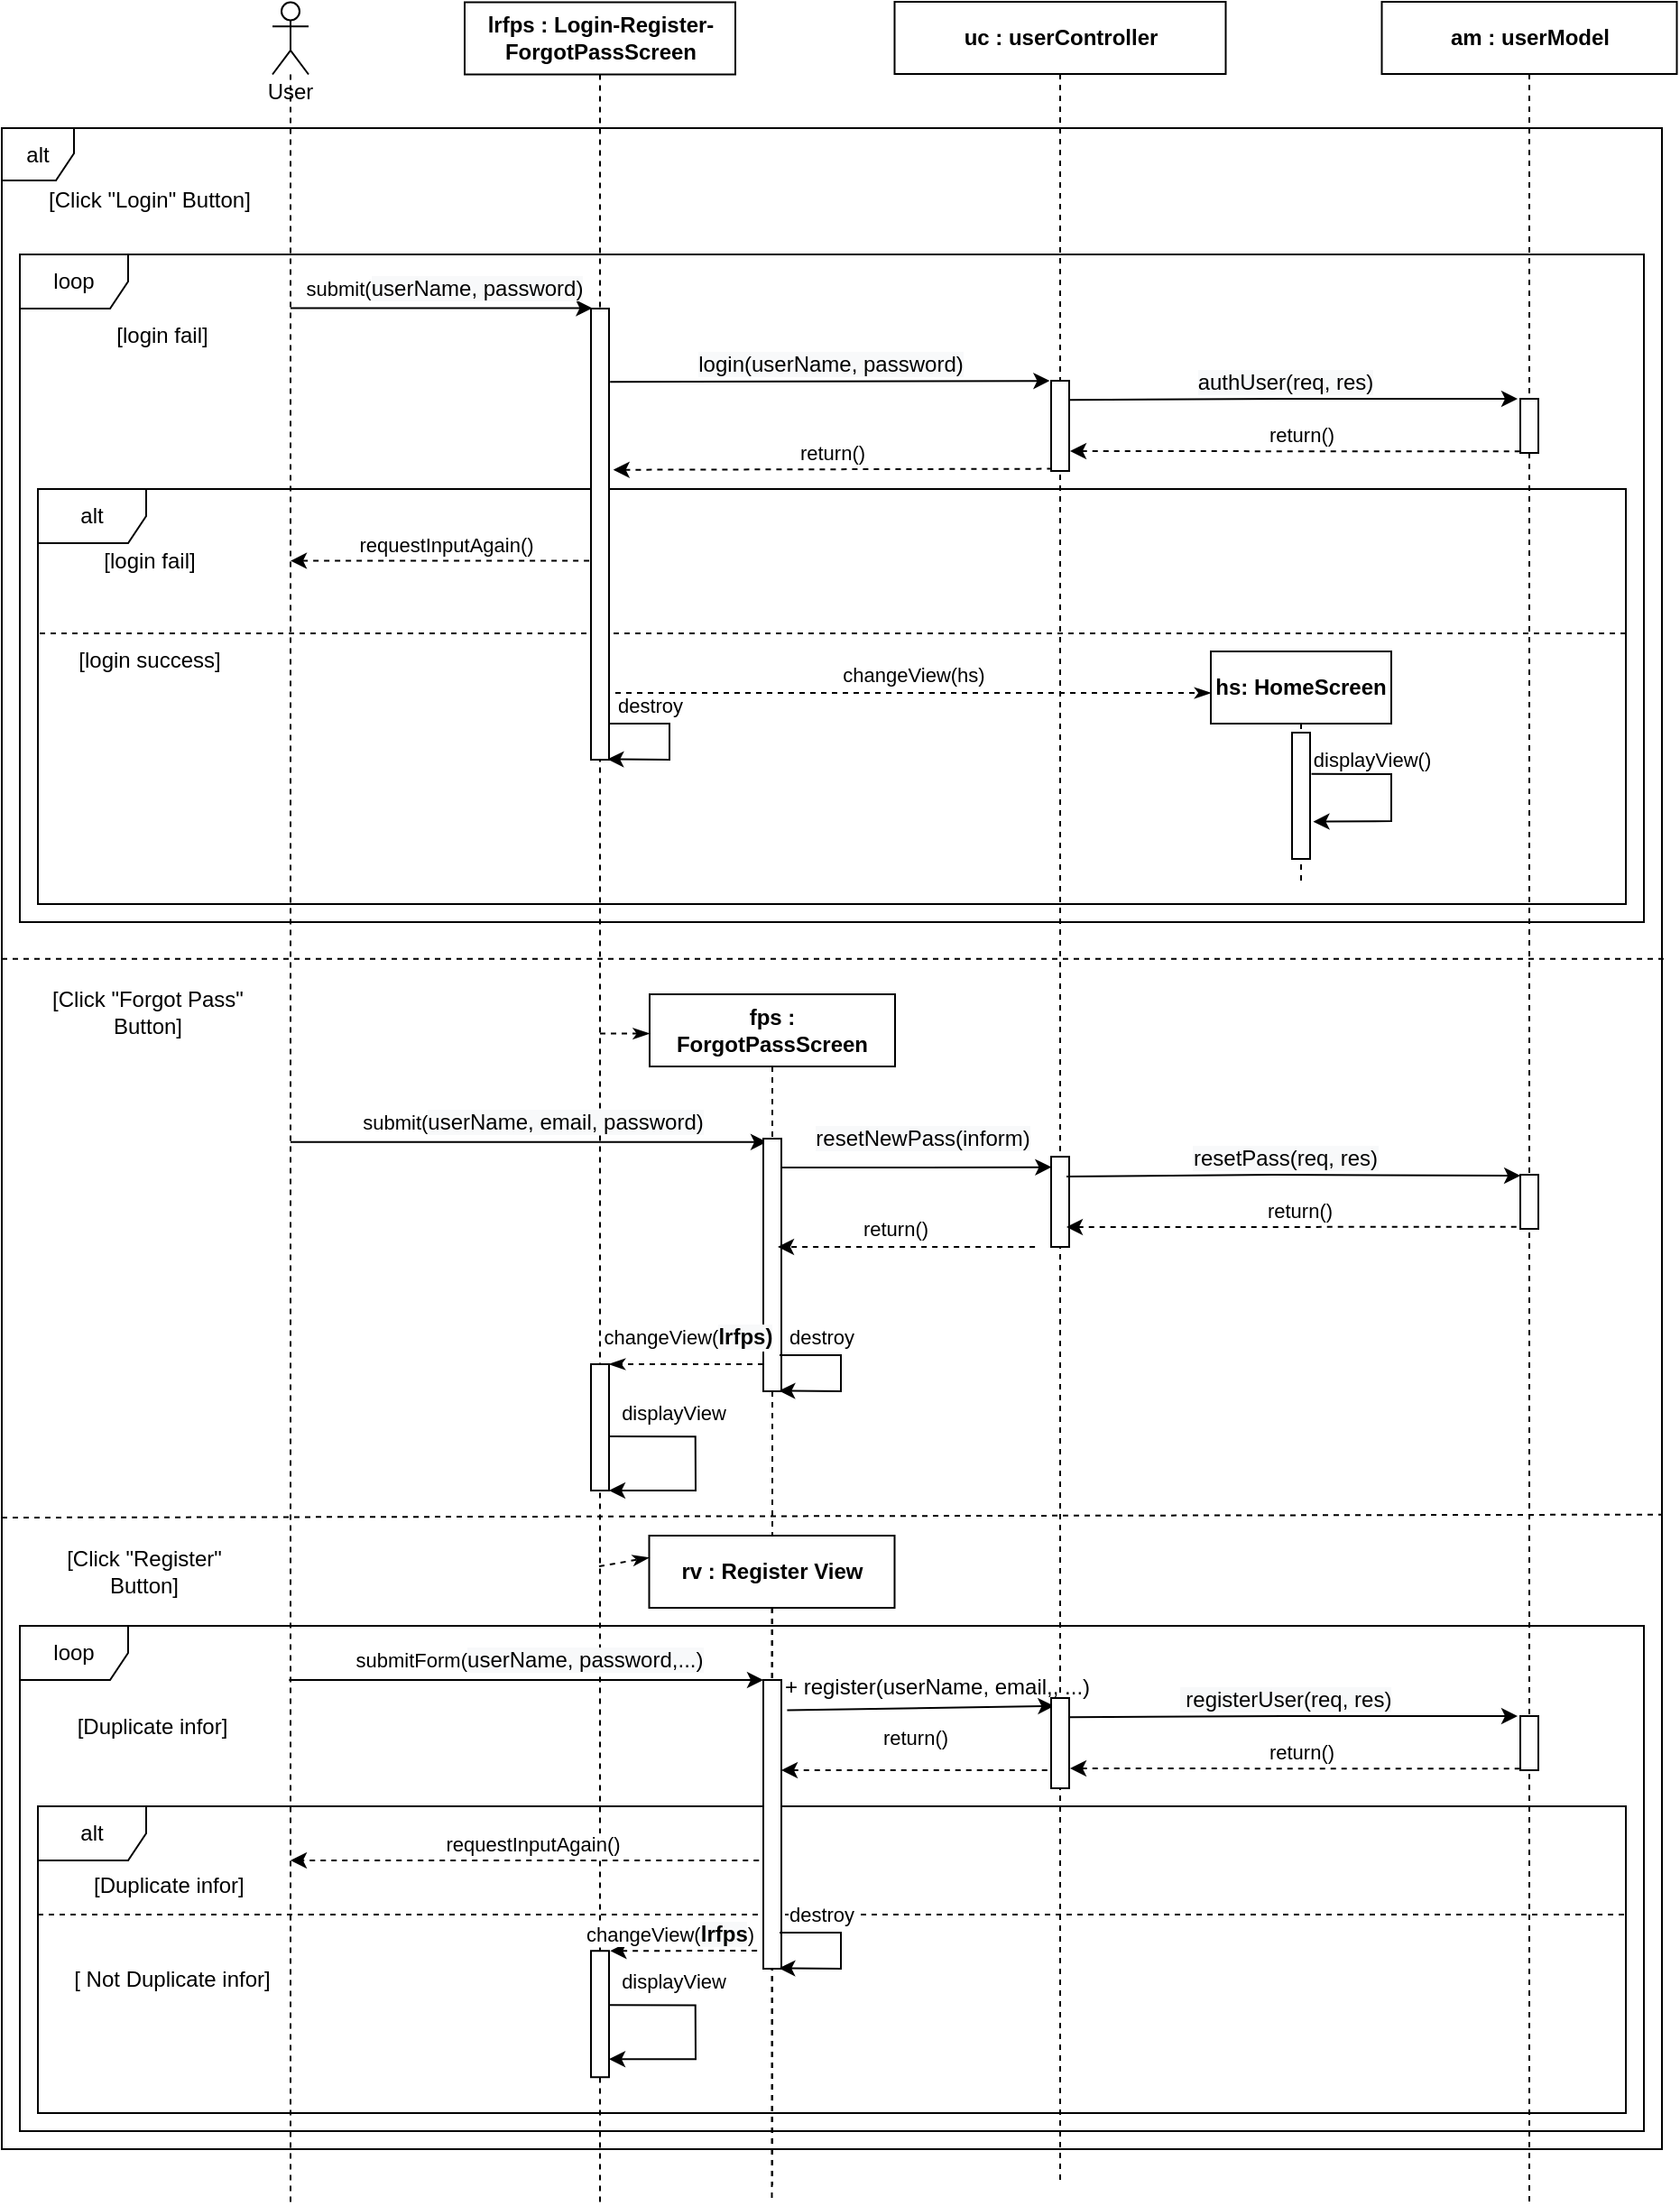 <mxfile version="15.4.0" type="device" pages="5"><diagram id="HwwYsv_D7iscBSm71qym" name="Login - Register"><mxGraphModel dx="1483" dy="856" grid="1" gridSize="10" guides="1" tooltips="1" connect="1" arrows="1" fold="1" page="1" pageScale="1" pageWidth="827" pageHeight="1169" math="0" shadow="0"><root><mxCell id="0"/><mxCell id="1" parent="0"/><mxCell id="UtATRFyUnuzUPKH-ROD_-1" value="alt" style="shape=umlFrame;whiteSpace=wrap;html=1;width=40;height=29;swimlaneFillColor=none;flipH=0;flipV=0;" vertex="1" parent="1"><mxGeometry x="50" y="100" width="920" height="1120" as="geometry"/></mxCell><mxCell id="UtATRFyUnuzUPKH-ROD_-2" value="loop" style="shape=umlFrame;whiteSpace=wrap;html=1;width=60;height=30;" vertex="1" parent="1"><mxGeometry x="60" y="930" width="900" height="280" as="geometry"/></mxCell><mxCell id="UtATRFyUnuzUPKH-ROD_-3" value="alt" style="shape=umlFrame;whiteSpace=wrap;html=1;width=60;height=30;swimlaneFillColor=none;flipH=0;flipV=0;" vertex="1" parent="1"><mxGeometry x="70" y="1030" width="880" height="170" as="geometry"/></mxCell><mxCell id="UtATRFyUnuzUPKH-ROD_-4" value="&lt;b&gt;lrfps : Login-Register-ForgotPassScreen&lt;/b&gt;" style="shape=umlLifeline;perimeter=lifelinePerimeter;whiteSpace=wrap;html=1;container=0;collapsible=0;recursiveResize=0;outlineConnect=0;size=40;" vertex="1" parent="1"><mxGeometry x="306.5" y="30.25" width="150" height="1219.75" as="geometry"/></mxCell><mxCell id="UtATRFyUnuzUPKH-ROD_-5" value="loop" style="shape=umlFrame;whiteSpace=wrap;html=1;width=60;height=30;" vertex="1" parent="1"><mxGeometry x="60" y="170" width="900" height="370" as="geometry"/></mxCell><mxCell id="UtATRFyUnuzUPKH-ROD_-6" value="alt" style="shape=umlFrame;whiteSpace=wrap;html=1;width=60;height=30;swimlaneFillColor=none;flipH=0;flipV=0;" vertex="1" parent="1"><mxGeometry x="70" y="300" width="880" height="230" as="geometry"/></mxCell><mxCell id="UtATRFyUnuzUPKH-ROD_-7" value="&lt;b&gt;uc : userController&lt;/b&gt;" style="shape=umlLifeline;perimeter=lifelinePerimeter;whiteSpace=wrap;html=1;container=0;collapsible=0;recursiveResize=0;outlineConnect=0;" vertex="1" parent="1"><mxGeometry x="544.75" y="30" width="183.5" height="1210" as="geometry"/></mxCell><mxCell id="UtATRFyUnuzUPKH-ROD_-8" value="&lt;b&gt;am : userModel&lt;/b&gt;" style="shape=umlLifeline;perimeter=lifelinePerimeter;whiteSpace=wrap;html=1;container=0;collapsible=0;recursiveResize=0;outlineConnect=0;" vertex="1" parent="1"><mxGeometry x="814.75" y="30" width="163.5" height="1220" as="geometry"/></mxCell><mxCell id="UtATRFyUnuzUPKH-ROD_-9" value="submit(&lt;span style=&quot;font-family: &amp;#34;helvetica&amp;#34; ; font-size: 12px ; text-align: left ; background-color: rgb(248 , 249 , 250)&quot;&gt;userName, password)&lt;/span&gt;" style="rounded=0;orthogonalLoop=1;jettySize=auto;html=1;endArrow=classic;endFill=1;verticalAlign=bottom;entryX=0.07;entryY=-0.001;entryDx=0;entryDy=0;entryPerimeter=0;" edge="1" parent="1" source="UtATRFyUnuzUPKH-ROD_-49" target="UtATRFyUnuzUPKH-ROD_-21"><mxGeometry x="0.011" y="2" relative="1" as="geometry"><mxPoint x="376.96" y="230.56" as="targetPoint"/><mxPoint x="206.5" y="210" as="sourcePoint"/><mxPoint as="offset"/></mxGeometry></mxCell><mxCell id="UtATRFyUnuzUPKH-ROD_-10" value="&lt;span style=&quot;font-family: &amp;#34;helvetica&amp;#34; ; font-size: 12px ; text-align: left ; background-color: rgb(248 , 249 , 250)&quot;&gt;login(userName, password)&lt;/span&gt;" style="rounded=0;orthogonalLoop=1;jettySize=auto;html=1;endArrow=classic;endFill=1;verticalAlign=bottom;entryX=-0.08;entryY=0.001;entryDx=0;entryDy=0;entryPerimeter=0;exitX=1.058;exitY=0.048;exitDx=0;exitDy=0;exitPerimeter=0;" edge="1" parent="1" target="UtATRFyUnuzUPKH-ROD_-16"><mxGeometry relative="1" as="geometry"><mxPoint x="876.5" y="280" as="targetPoint"/><mxPoint x="387.08" y="240.64" as="sourcePoint"/></mxGeometry></mxCell><mxCell id="UtATRFyUnuzUPKH-ROD_-11" style="rounded=0;orthogonalLoop=1;jettySize=auto;html=1;dashed=1;endArrow=none;endFill=0;exitX=0;exitY=0.25;exitDx=0;exitDy=0;" edge="1" parent="1" source="UtATRFyUnuzUPKH-ROD_-15"><mxGeometry relative="1" as="geometry"><mxPoint x="950" y="380" as="targetPoint"/><mxPoint x="116.5" y="382" as="sourcePoint"/></mxGeometry></mxCell><mxCell id="UtATRFyUnuzUPKH-ROD_-12" value="[login fail]" style="text;html=1;strokeColor=none;fillColor=none;align=center;verticalAlign=middle;whiteSpace=wrap;rounded=0;" vertex="1" parent="1"><mxGeometry x="71.75" y="310" width="120" height="60" as="geometry"/></mxCell><mxCell id="UtATRFyUnuzUPKH-ROD_-13" value="return()" style="rounded=0;orthogonalLoop=1;jettySize=auto;html=1;endArrow=none;endFill=0;verticalAlign=bottom;startArrow=classic;startFill=1;dashed=1;entryX=-0.034;entryY=0.976;entryDx=0;entryDy=0;entryPerimeter=0;exitX=1.234;exitY=0.077;exitDx=0;exitDy=0;exitPerimeter=0;" edge="1" parent="1" target="UtATRFyUnuzUPKH-ROD_-16"><mxGeometry relative="1" as="geometry"><mxPoint x="876.5" y="310" as="targetPoint"/><mxPoint x="388.84" y="289.36" as="sourcePoint"/></mxGeometry></mxCell><mxCell id="UtATRFyUnuzUPKH-ROD_-14" value="requestInputAgain()" style="rounded=0;orthogonalLoop=1;jettySize=auto;html=1;endArrow=classic;endFill=1;verticalAlign=bottom;exitX=-0.094;exitY=0.107;exitDx=0;exitDy=0;exitPerimeter=0;dashed=1;" edge="1" parent="1" target="UtATRFyUnuzUPKH-ROD_-49"><mxGeometry x="-0.025" relative="1" as="geometry"><mxPoint x="206.5" y="339.22" as="targetPoint"/><mxPoint x="375.56" y="339.76" as="sourcePoint"/><mxPoint x="1" as="offset"/></mxGeometry></mxCell><mxCell id="UtATRFyUnuzUPKH-ROD_-15" value="[login success]" style="text;html=1;strokeColor=none;fillColor=none;align=center;verticalAlign=middle;whiteSpace=wrap;rounded=0;" vertex="1" parent="1"><mxGeometry x="71" y="365" width="121.5" height="60" as="geometry"/></mxCell><mxCell id="UtATRFyUnuzUPKH-ROD_-16" value="" style="html=1;points=[];perimeter=orthogonalPerimeter;" vertex="1" parent="1"><mxGeometry x="631.5" y="240" width="10" height="50" as="geometry"/></mxCell><mxCell id="UtATRFyUnuzUPKH-ROD_-17" value="[login fail]" style="text;html=1;strokeColor=none;fillColor=none;align=center;verticalAlign=middle;whiteSpace=wrap;rounded=0;" vertex="1" parent="1"><mxGeometry x="81.75" y="200" width="113.5" height="30" as="geometry"/></mxCell><mxCell id="UtATRFyUnuzUPKH-ROD_-18" value="" style="html=1;points=[];perimeter=orthogonalPerimeter;" vertex="1" parent="1"><mxGeometry x="891.5" y="250" width="10" height="30" as="geometry"/></mxCell><mxCell id="UtATRFyUnuzUPKH-ROD_-19" value="&lt;span style=&quot;font-size: 12px ; text-align: left ; background-color: rgb(248 , 249 , 250)&quot;&gt;authUser(req, res)&lt;/span&gt;" style="rounded=0;orthogonalLoop=1;jettySize=auto;html=1;endArrow=classic;endFill=1;verticalAlign=bottom;exitX=1.058;exitY=0.048;exitDx=0;exitDy=0;exitPerimeter=0;" edge="1" parent="1"><mxGeometry x="-0.046" relative="1" as="geometry"><mxPoint x="890" y="250.0" as="targetPoint"/><mxPoint x="641.5" y="250.59" as="sourcePoint"/><Array as="points"><mxPoint x="760" y="250"/></Array><mxPoint x="1" as="offset"/></mxGeometry></mxCell><mxCell id="UtATRFyUnuzUPKH-ROD_-20" value="return()" style="rounded=0;orthogonalLoop=1;jettySize=auto;html=1;endArrow=none;endFill=0;verticalAlign=bottom;startArrow=classic;startFill=1;dashed=1;entryX=0.051;entryY=0.972;entryDx=0;entryDy=0;entryPerimeter=0;" edge="1" parent="1" target="UtATRFyUnuzUPKH-ROD_-18"><mxGeometry x="0.024" relative="1" as="geometry"><mxPoint x="883.82" y="280.0" as="targetPoint"/><mxPoint x="642" y="279" as="sourcePoint"/><mxPoint as="offset"/></mxGeometry></mxCell><mxCell id="UtATRFyUnuzUPKH-ROD_-21" value="" style="html=1;points=[];perimeter=orthogonalPerimeter;" vertex="1" parent="1"><mxGeometry x="376.5" y="200" width="10" height="250" as="geometry"/></mxCell><mxCell id="UtATRFyUnuzUPKH-ROD_-22" value="destroy" style="endArrow=classic;html=1;rounded=0;entryX=0.918;entryY=0.999;entryDx=0;entryDy=0;entryPerimeter=0;" edge="1" parent="1" target="UtATRFyUnuzUPKH-ROD_-21"><mxGeometry x="-0.477" y="10" width="50" height="50" relative="1" as="geometry"><mxPoint x="386" y="430" as="sourcePoint"/><mxPoint x="490" y="370" as="targetPoint"/><Array as="points"><mxPoint x="420" y="430"/><mxPoint x="420" y="450"/></Array><mxPoint as="offset"/></mxGeometry></mxCell><mxCell id="UtATRFyUnuzUPKH-ROD_-23" value="" style="shape=image;html=1;verticalAlign=top;verticalLabelPosition=bottom;labelBackgroundColor=#ffffff;imageAspect=0;aspect=fixed;image=https://cdn1.iconfinder.com/data/icons/feather-2/24/x-128.png" vertex="1" parent="1"><mxGeometry x="361.5" y="450" width="40" height="40" as="geometry"/></mxCell><mxCell id="UtATRFyUnuzUPKH-ROD_-24" value="changeView(hs)" style="endArrow=classicThin;dashed=1;html=1;rounded=0;endFill=1;entryX=0;entryY=0.177;entryDx=0;entryDy=0;entryPerimeter=0;" edge="1" parent="1" target="UtATRFyUnuzUPKH-ROD_-25"><mxGeometry y="10" width="50" height="50" relative="1" as="geometry"><mxPoint x="390" y="413" as="sourcePoint"/><mxPoint x="690" y="413" as="targetPoint"/><mxPoint as="offset"/></mxGeometry></mxCell><mxCell id="UtATRFyUnuzUPKH-ROD_-25" value="&lt;b&gt;hs: HomeScreen&lt;/b&gt;" style="shape=umlLifeline;perimeter=lifelinePerimeter;whiteSpace=wrap;html=1;container=0;collapsible=0;recursiveResize=0;outlineConnect=0;" vertex="1" parent="1"><mxGeometry x="720" y="390" width="100" height="130" as="geometry"/></mxCell><mxCell id="UtATRFyUnuzUPKH-ROD_-26" value="" style="html=1;points=[];perimeter=orthogonalPerimeter;" vertex="1" parent="1"><mxGeometry x="765" y="435" width="10" height="70" as="geometry"/></mxCell><mxCell id="UtATRFyUnuzUPKH-ROD_-27" value="displayView()" style="endArrow=classic;html=1;rounded=0;exitX=1.077;exitY=0.327;exitDx=0;exitDy=0;exitPerimeter=0;entryX=1.174;entryY=0.705;entryDx=0;entryDy=0;entryPerimeter=0;" edge="1" parent="1" source="UtATRFyUnuzUPKH-ROD_-26" target="UtATRFyUnuzUPKH-ROD_-26"><mxGeometry x="-0.407" y="8" width="50" height="50" relative="1" as="geometry"><mxPoint x="771.68" y="460.28" as="sourcePoint"/><mxPoint x="770" y="479.71" as="targetPoint"/><Array as="points"><mxPoint x="820" y="458"/><mxPoint x="820" y="484"/></Array><mxPoint as="offset"/></mxGeometry></mxCell><mxCell id="UtATRFyUnuzUPKH-ROD_-28" value="[Click &quot;Login&quot; Button]" style="text;html=1;strokeColor=none;fillColor=none;align=center;verticalAlign=middle;whiteSpace=wrap;rounded=0;" vertex="1" parent="1"><mxGeometry x="71.75" y="110" width="120" height="60" as="geometry"/></mxCell><mxCell id="UtATRFyUnuzUPKH-ROD_-29" value="[Click &quot;Forgot Pass&quot; Button]" style="text;html=1;strokeColor=none;fillColor=none;align=center;verticalAlign=middle;whiteSpace=wrap;rounded=0;" vertex="1" parent="1"><mxGeometry x="71" y="560" width="120" height="60" as="geometry"/></mxCell><mxCell id="UtATRFyUnuzUPKH-ROD_-30" value="&lt;b&gt;fps : ForgotPassScreen&lt;/b&gt;" style="shape=umlLifeline;perimeter=lifelinePerimeter;whiteSpace=wrap;html=1;container=0;collapsible=0;recursiveResize=0;outlineConnect=0;" vertex="1" parent="1"><mxGeometry x="409" y="580" width="136" height="660" as="geometry"/></mxCell><mxCell id="UtATRFyUnuzUPKH-ROD_-31" value="" style="endArrow=classicThin;dashed=1;html=1;rounded=0;endFill=1;entryX=-0.001;entryY=0.033;entryDx=0;entryDy=0;entryPerimeter=0;" edge="1" parent="1" source="UtATRFyUnuzUPKH-ROD_-4" target="UtATRFyUnuzUPKH-ROD_-30"><mxGeometry width="50" height="50" relative="1" as="geometry"><mxPoint x="375.824" y="598.72" as="sourcePoint"/><mxPoint x="585" y="560" as="targetPoint"/></mxGeometry></mxCell><mxCell id="UtATRFyUnuzUPKH-ROD_-32" value="submit(&lt;span style=&quot;font-family: &amp;#34;helvetica&amp;#34; ; font-size: 12px ; text-align: left ; background-color: rgb(248 , 249 , 250)&quot;&gt;userName, email, password)&lt;/span&gt;" style="rounded=0;orthogonalLoop=1;jettySize=auto;html=1;endArrow=classic;endFill=1;verticalAlign=bottom;entryX=0.478;entryY=0.124;entryDx=0;entryDy=0;entryPerimeter=0;" edge="1" parent="1" source="UtATRFyUnuzUPKH-ROD_-49" target="UtATRFyUnuzUPKH-ROD_-30"><mxGeometry x="0.011" y="2" relative="1" as="geometry"><mxPoint x="625" y="671" as="targetPoint"/><mxPoint x="482.06" y="670.74" as="sourcePoint"/><mxPoint as="offset"/></mxGeometry></mxCell><mxCell id="UtATRFyUnuzUPKH-ROD_-33" value="" style="html=1;points=[];perimeter=orthogonalPerimeter;" vertex="1" parent="1"><mxGeometry x="631.5" y="670" width="10" height="50" as="geometry"/></mxCell><mxCell id="UtATRFyUnuzUPKH-ROD_-34" value="" style="html=1;points=[];perimeter=orthogonalPerimeter;" vertex="1" parent="1"><mxGeometry x="891.5" y="680" width="10" height="30" as="geometry"/></mxCell><mxCell id="UtATRFyUnuzUPKH-ROD_-35" value="&lt;span style=&quot;font-size: 12px ; text-align: left ; background-color: rgb(248 , 249 , 250)&quot;&gt;resetPass(req, res)&lt;/span&gt;" style="rounded=0;orthogonalLoop=1;jettySize=auto;html=1;endArrow=classic;endFill=1;verticalAlign=bottom;entryX=0.006;entryY=0.018;entryDx=0;entryDy=0;entryPerimeter=0;" edge="1" parent="1" target="UtATRFyUnuzUPKH-ROD_-34"><mxGeometry x="-0.046" relative="1" as="geometry"><mxPoint x="884.5" y="680" as="targetPoint"/><mxPoint x="640" y="681" as="sourcePoint"/><Array as="points"><mxPoint x="754.5" y="680"/></Array><mxPoint x="1" as="offset"/></mxGeometry></mxCell><mxCell id="UtATRFyUnuzUPKH-ROD_-36" value="return()" style="rounded=0;orthogonalLoop=1;jettySize=auto;html=1;endArrow=none;endFill=0;verticalAlign=bottom;startArrow=classic;startFill=1;dashed=1;entryX=0.052;entryY=0.963;entryDx=0;entryDy=0;entryPerimeter=0;" edge="1" parent="1" target="UtATRFyUnuzUPKH-ROD_-34"><mxGeometry x="0.024" relative="1" as="geometry"><mxPoint x="885.0" y="709.33" as="targetPoint"/><mxPoint x="640" y="709" as="sourcePoint"/><mxPoint as="offset"/></mxGeometry></mxCell><mxCell id="UtATRFyUnuzUPKH-ROD_-37" value="[Click &quot;Register&quot; Button]" style="text;html=1;strokeColor=none;fillColor=none;align=center;verticalAlign=middle;whiteSpace=wrap;rounded=0;" vertex="1" parent="1"><mxGeometry x="68.63" y="870" width="120" height="60" as="geometry"/></mxCell><mxCell id="UtATRFyUnuzUPKH-ROD_-38" value="" style="endArrow=none;dashed=1;html=1;rounded=0;entryX=1;entryY=0.686;entryDx=0;entryDy=0;entryPerimeter=0;" edge="1" parent="1" target="UtATRFyUnuzUPKH-ROD_-1"><mxGeometry width="50" height="50" relative="1" as="geometry"><mxPoint x="50" y="870" as="sourcePoint"/><mxPoint x="970" y="1350" as="targetPoint"/></mxGeometry></mxCell><mxCell id="UtATRFyUnuzUPKH-ROD_-39" value="" style="html=1;points=[];perimeter=orthogonalPerimeter;" vertex="1" parent="1"><mxGeometry x="472" y="660" width="10" height="140" as="geometry"/></mxCell><mxCell id="UtATRFyUnuzUPKH-ROD_-40" value="&lt;b&gt;rv : Register View&lt;/b&gt;" style="shape=umlLifeline;perimeter=lifelinePerimeter;whiteSpace=wrap;html=1;container=0;collapsible=0;recursiveResize=0;outlineConnect=0;" vertex="1" parent="1"><mxGeometry x="408.75" y="880" width="136" height="370" as="geometry"/></mxCell><mxCell id="UtATRFyUnuzUPKH-ROD_-41" value="" style="endArrow=classicThin;dashed=1;html=1;rounded=0;endFill=1;entryX=-0.001;entryY=0.033;entryDx=0;entryDy=0;entryPerimeter=0;" edge="1" parent="1" target="UtATRFyUnuzUPKH-ROD_-40"><mxGeometry width="50" height="50" relative="1" as="geometry"><mxPoint x="381" y="897" as="sourcePoint"/><mxPoint x="584.75" y="870" as="targetPoint"/></mxGeometry></mxCell><mxCell id="UtATRFyUnuzUPKH-ROD_-42" value="&lt;span style=&quot;font-family: &amp;#34;helvetica&amp;#34; ; font-size: 12px ; text-align: left ; background-color: rgb(248 , 249 , 250)&quot;&gt;resetNewPass(inform)&lt;/span&gt;" style="endArrow=classic;html=1;rounded=0;entryX=0.019;entryY=0.116;entryDx=0;entryDy=0;entryPerimeter=0;" edge="1" parent="1" source="UtATRFyUnuzUPKH-ROD_-39" target="UtATRFyUnuzUPKH-ROD_-33"><mxGeometry x="0.044" y="16" width="50" height="50" relative="1" as="geometry"><mxPoint x="490" y="590" as="sourcePoint"/><mxPoint x="540" y="540" as="targetPoint"/><Array as="points"><mxPoint x="560" y="676"/></Array><mxPoint as="offset"/></mxGeometry></mxCell><mxCell id="UtATRFyUnuzUPKH-ROD_-43" value="[Duplicate infor]" style="text;html=1;strokeColor=none;fillColor=none;align=center;verticalAlign=middle;whiteSpace=wrap;rounded=0;" vertex="1" parent="1"><mxGeometry x="68.63" y="960" width="128.5" height="52.91" as="geometry"/></mxCell><mxCell id="UtATRFyUnuzUPKH-ROD_-44" value="requestInputAgain()" style="rounded=0;orthogonalLoop=1;jettySize=auto;html=1;endArrow=classic;endFill=1;verticalAlign=bottom;dashed=1;exitX=-0.271;exitY=0.83;exitDx=0;exitDy=0;exitPerimeter=0;" edge="1" parent="1"><mxGeometry x="-0.025" relative="1" as="geometry"><mxPoint x="209.997" y="1060.0" as="targetPoint"/><mxPoint x="469.62" y="1060.0" as="sourcePoint"/><mxPoint x="1" as="offset"/></mxGeometry></mxCell><mxCell id="UtATRFyUnuzUPKH-ROD_-45" value="[ Not Duplicate infor]" style="text;html=1;strokeColor=none;fillColor=none;align=center;verticalAlign=middle;whiteSpace=wrap;rounded=0;" vertex="1" parent="1"><mxGeometry x="80" y="1100" width="128.5" height="52.91" as="geometry"/></mxCell><mxCell id="UtATRFyUnuzUPKH-ROD_-46" value="changeView(&lt;b style=&quot;font-size: 12px ; background-color: rgb(248 , 249 , 250)&quot;&gt;lrfps&lt;/b&gt;)" style="rounded=0;orthogonalLoop=1;jettySize=auto;html=1;endArrow=none;endFill=0;verticalAlign=bottom;startArrow=classic;startFill=1;dashed=1;exitX=1.07;exitY=0;exitDx=0;exitDy=0;exitPerimeter=0;entryX=0.036;entryY=0.722;entryDx=0;entryDy=0;entryPerimeter=0;" edge="1" parent="1" source="UtATRFyUnuzUPKH-ROD_-47"><mxGeometry x="-0.23" relative="1" as="geometry"><mxPoint x="472.36" y="1110.0" as="targetPoint"/><mxPoint x="400" y="1020.12" as="sourcePoint"/><mxPoint as="offset"/></mxGeometry></mxCell><mxCell id="UtATRFyUnuzUPKH-ROD_-47" value="" style="html=1;points=[];perimeter=orthogonalPerimeter;" vertex="1" parent="1"><mxGeometry x="376.5" y="1110.12" width="10" height="70" as="geometry"/></mxCell><mxCell id="UtATRFyUnuzUPKH-ROD_-48" value="displayView" style="endArrow=classic;html=1;rounded=0;exitX=1.077;exitY=0.327;exitDx=0;exitDy=0;exitPerimeter=0;" edge="1" parent="1"><mxGeometry x="-0.445" y="13" width="50" height="50" relative="1" as="geometry"><mxPoint x="386.88" y="1140.12" as="sourcePoint"/><mxPoint x="386.5" y="1170.12" as="targetPoint"/><Array as="points"><mxPoint x="434.36" y="1140.23"/><mxPoint x="434.5" y="1170.12"/></Array><mxPoint as="offset"/></mxGeometry></mxCell><mxCell id="UtATRFyUnuzUPKH-ROD_-49" value="User" style="shape=umlLifeline;participant=umlActor;perimeter=lifelinePerimeter;whiteSpace=wrap;html=1;container=1;collapsible=0;recursiveResize=0;verticalAlign=top;spacingTop=36;outlineConnect=0;" vertex="1" parent="1"><mxGeometry x="200" y="30.25" width="20" height="1219.75" as="geometry"/></mxCell><mxCell id="UtATRFyUnuzUPKH-ROD_-50" value="submitForm(&lt;span style=&quot;font-family: &amp;#34;helvetica&amp;#34; ; font-size: 12px ; text-align: left ; background-color: rgb(248 , 249 , 250)&quot;&gt;userName, password,...)&lt;/span&gt;" style="rounded=0;orthogonalLoop=1;jettySize=auto;html=1;endArrow=classic;endFill=1;verticalAlign=bottom;entryX=0.049;entryY=0.002;entryDx=0;entryDy=0;entryPerimeter=0;" edge="1" parent="1"><mxGeometry x="0.011" y="2" relative="1" as="geometry"><mxPoint x="472.0" y="960" as="targetPoint"/><mxPoint x="209.177" y="960" as="sourcePoint"/><mxPoint as="offset"/></mxGeometry></mxCell><mxCell id="UtATRFyUnuzUPKH-ROD_-51" value="" style="html=1;points=[];perimeter=orthogonalPerimeter;" vertex="1" parent="1"><mxGeometry x="891.5" y="980" width="10" height="30" as="geometry"/></mxCell><mxCell id="UtATRFyUnuzUPKH-ROD_-52" value="&lt;span style=&quot;font-size: 12px ; text-align: left ; background-color: rgb(248 , 249 , 250)&quot;&gt;&amp;nbsp;registerUser(req, res)&lt;/span&gt;" style="rounded=0;orthogonalLoop=1;jettySize=auto;html=1;endArrow=classic;endFill=1;verticalAlign=bottom;exitX=1.058;exitY=0.048;exitDx=0;exitDy=0;exitPerimeter=0;" edge="1" parent="1"><mxGeometry x="-0.046" relative="1" as="geometry"><mxPoint x="890" y="980" as="targetPoint"/><mxPoint x="641.5" y="980.59" as="sourcePoint"/><Array as="points"><mxPoint x="760" y="980"/></Array><mxPoint x="1" as="offset"/></mxGeometry></mxCell><mxCell id="UtATRFyUnuzUPKH-ROD_-53" value="return()" style="rounded=0;orthogonalLoop=1;jettySize=auto;html=1;endArrow=none;endFill=0;verticalAlign=bottom;startArrow=classic;startFill=1;dashed=1;entryX=0.051;entryY=0.972;entryDx=0;entryDy=0;entryPerimeter=0;" edge="1" parent="1" target="UtATRFyUnuzUPKH-ROD_-51"><mxGeometry x="0.024" relative="1" as="geometry"><mxPoint x="883.82" y="1010" as="targetPoint"/><mxPoint x="642" y="1009" as="sourcePoint"/><mxPoint as="offset"/></mxGeometry></mxCell><mxCell id="UtATRFyUnuzUPKH-ROD_-54" value="&lt;div style=&quot;font-family: &amp;#34;helvetica&amp;#34; ; font-size: 12px ; text-align: left ; background-color: rgb(248 , 249 , 250)&quot;&gt;&lt;br&gt;&lt;/div&gt;" style="rounded=0;orthogonalLoop=1;jettySize=auto;html=1;endArrow=classic;endFill=1;verticalAlign=bottom;entryX=0.17;entryY=0.088;entryDx=0;entryDy=0;entryPerimeter=0;exitX=1.32;exitY=0.105;exitDx=0;exitDy=0;exitPerimeter=0;" edge="1" parent="1" source="UtATRFyUnuzUPKH-ROD_-58" target="UtATRFyUnuzUPKH-ROD_-56"><mxGeometry x="0.046" y="-10" relative="1" as="geometry"><mxPoint x="876.5" y="1010" as="targetPoint"/><mxPoint x="489" y="970" as="sourcePoint"/><mxPoint as="offset"/></mxGeometry></mxCell><mxCell id="UtATRFyUnuzUPKH-ROD_-55" value="return()" style="rounded=0;orthogonalLoop=1;jettySize=auto;html=1;endArrow=none;endFill=0;verticalAlign=bottom;startArrow=classic;startFill=1;dashed=1;" edge="1" parent="1" source="UtATRFyUnuzUPKH-ROD_-58"><mxGeometry x="0.003" y="9" relative="1" as="geometry"><mxPoint x="630" y="1010" as="targetPoint"/><mxPoint x="477" y="1019" as="sourcePoint"/><mxPoint as="offset"/></mxGeometry></mxCell><mxCell id="UtATRFyUnuzUPKH-ROD_-56" value="" style="html=1;points=[];perimeter=orthogonalPerimeter;" vertex="1" parent="1"><mxGeometry x="631.5" y="970" width="10" height="50" as="geometry"/></mxCell><mxCell id="UtATRFyUnuzUPKH-ROD_-57" style="rounded=0;orthogonalLoop=1;jettySize=auto;html=1;dashed=1;endArrow=none;endFill=0;" edge="1" parent="1"><mxGeometry relative="1" as="geometry"><mxPoint x="950" y="1090.0" as="targetPoint"/><mxPoint x="70" y="1090.0" as="sourcePoint"/></mxGeometry></mxCell><mxCell id="UtATRFyUnuzUPKH-ROD_-58" value="" style="html=1;points=[];perimeter=orthogonalPerimeter;" vertex="1" parent="1"><mxGeometry x="472" y="960" width="10" height="160" as="geometry"/></mxCell><mxCell id="UtATRFyUnuzUPKH-ROD_-59" value="" style="endArrow=none;dashed=1;html=1;rounded=0;entryX=1.001;entryY=0.411;entryDx=0;entryDy=0;entryPerimeter=0;exitX=0;exitY=0.411;exitDx=0;exitDy=0;exitPerimeter=0;" edge="1" parent="1" source="UtATRFyUnuzUPKH-ROD_-1" target="UtATRFyUnuzUPKH-ROD_-1"><mxGeometry width="50" height="50" relative="1" as="geometry"><mxPoint x="60" y="560" as="sourcePoint"/><mxPoint x="1010" y="570" as="targetPoint"/></mxGeometry></mxCell><mxCell id="UtATRFyUnuzUPKH-ROD_-60" value="&lt;span style=&quot;color: rgba(0 , 0 , 0 , 0) ; font-family: monospace ; font-size: 0px ; background-color: rgb(248 , 249 , 250)&quot;&gt;%3CmxGraphModel%3E%3Croot%3E%3CmxCell%20id%3D%220%22%2F%3E%3CmxCell%20id%3D%221%22%20parent%3D%220%22%2F%3E%3CmxCell%20id%3D%222%22%20value%3D%22requestInputAgain()%22%20style%3D%22rounded%3D0%3BorthogonalLoop%3D1%3BjettySize%3Dauto%3Bhtml%3D1%3BendArrow%3Dclassic%3BendFill%3D1%3BverticalAlign%3Dbottom%3BexitX%3D-0.094%3BexitY%3D0.107%3BexitDx%3D0%3BexitDy%3D0%3BexitPerimeter%3D0%3Bdashed%3D1%3B%22%20edge%3D%221%22%20parent%3D%221%22%3E%3CmxGeometry%20x%3D%22-0.025%22%20relative%3D%221%22%20as%3D%22geometry%22%3E%3CmxPoint%20x%3D%22209.5%22%20y%3D%22339.76%22%20as%3D%22targetPoint%22%2F%3E%3CmxPoint%20x%3D%22375.56%22%20y%3D%22339.76%22%20as%3D%22sourcePoint%22%2F%3E%3CmxPoint%20x%3D%221%22%20as%3D%22offset%22%2F%3E%3C%2FmxGeometry%3E%3C%2FmxCell%3E%3C%2Froot%3E%3C%2FmxGraphModel%3Ereturn&lt;/span&gt;" style="rounded=0;orthogonalLoop=1;jettySize=auto;html=1;endArrow=classic;endFill=1;verticalAlign=bottom;exitX=-0.094;exitY=0.107;exitDx=0;exitDy=0;exitPerimeter=0;dashed=1;" edge="1" parent="1"><mxGeometry x="-0.025" relative="1" as="geometry"><mxPoint x="480" y="720" as="targetPoint"/><mxPoint x="622.56" y="720" as="sourcePoint"/><mxPoint x="1" as="offset"/></mxGeometry></mxCell><mxCell id="UtATRFyUnuzUPKH-ROD_-61" value="return()" style="edgeLabel;html=1;align=center;verticalAlign=middle;resizable=0;points=[];" vertex="1" connectable="0" parent="UtATRFyUnuzUPKH-ROD_-60"><mxGeometry x="-0.206" y="1" relative="1" as="geometry"><mxPoint x="-21" y="-11" as="offset"/></mxGeometry></mxCell><mxCell id="UtATRFyUnuzUPKH-ROD_-62" value="destroy" style="endArrow=classic;html=1;rounded=0;entryX=0.918;entryY=0.999;entryDx=0;entryDy=0;entryPerimeter=0;" edge="1" parent="1"><mxGeometry x="-0.477" y="10" width="50" height="50" relative="1" as="geometry"><mxPoint x="481" y="780" as="sourcePoint"/><mxPoint x="480.68" y="799.75" as="targetPoint"/><Array as="points"><mxPoint x="515" y="780"/><mxPoint x="515" y="800"/></Array><mxPoint as="offset"/></mxGeometry></mxCell><mxCell id="UtATRFyUnuzUPKH-ROD_-63" value="" style="shape=image;html=1;verticalAlign=top;verticalLabelPosition=bottom;labelBackgroundColor=#ffffff;imageAspect=0;aspect=fixed;image=https://cdn1.iconfinder.com/data/icons/feather-2/24/x-128.png" vertex="1" parent="1"><mxGeometry x="456.5" y="800" width="40" height="40" as="geometry"/></mxCell><mxCell id="UtATRFyUnuzUPKH-ROD_-64" value="" style="html=1;points=[];perimeter=orthogonalPerimeter;" vertex="1" parent="1"><mxGeometry x="376.5" y="785" width="10" height="70" as="geometry"/></mxCell><mxCell id="UtATRFyUnuzUPKH-ROD_-65" value="changeView(&lt;b style=&quot;font-size: 12px ; background-color: rgb(248 , 249 , 250)&quot;&gt;lrfps)&lt;/b&gt;" style="endArrow=classicThin;dashed=1;html=1;rounded=0;endFill=1;" edge="1" parent="1" source="UtATRFyUnuzUPKH-ROD_-39" target="UtATRFyUnuzUPKH-ROD_-64"><mxGeometry x="-0.018" y="-15" width="50" height="50" relative="1" as="geometry"><mxPoint x="456.5" y="790" as="sourcePoint"/><mxPoint x="786.5" y="790.01" as="targetPoint"/><mxPoint as="offset"/></mxGeometry></mxCell><mxCell id="UtATRFyUnuzUPKH-ROD_-66" value="+ register(userName, email,, ...)" style="text;whiteSpace=wrap;html=1;" vertex="1" parent="1"><mxGeometry x="482" y="950" width="218" height="30" as="geometry"/></mxCell><mxCell id="UtATRFyUnuzUPKH-ROD_-67" value="[Duplicate infor]" style="text;whiteSpace=wrap;html=1;" vertex="1" parent="1"><mxGeometry x="98.5" y="1060" width="110" height="30" as="geometry"/></mxCell><mxCell id="UtATRFyUnuzUPKH-ROD_-68" value="displayView" style="endArrow=classic;html=1;rounded=0;exitX=1.077;exitY=0.327;exitDx=0;exitDy=0;exitPerimeter=0;" edge="1" parent="1"><mxGeometry x="-0.445" y="13" width="50" height="50" relative="1" as="geometry"><mxPoint x="386.88" y="825" as="sourcePoint"/><mxPoint x="386.5" y="855" as="targetPoint"/><Array as="points"><mxPoint x="434.36" y="825.11"/><mxPoint x="434.5" y="855.0"/></Array><mxPoint as="offset"/></mxGeometry></mxCell><mxCell id="UtATRFyUnuzUPKH-ROD_-69" value="destroy" style="endArrow=classic;html=1;rounded=0;entryX=0.918;entryY=0.999;entryDx=0;entryDy=0;entryPerimeter=0;" edge="1" parent="1"><mxGeometry x="-0.477" y="10" width="50" height="50" relative="1" as="geometry"><mxPoint x="481" y="1100.0" as="sourcePoint"/><mxPoint x="480.68" y="1119.75" as="targetPoint"/><Array as="points"><mxPoint x="515" y="1100"/><mxPoint x="515" y="1120"/></Array><mxPoint as="offset"/></mxGeometry></mxCell><mxCell id="UtATRFyUnuzUPKH-ROD_-70" value="" style="shape=image;html=1;verticalAlign=top;verticalLabelPosition=bottom;labelBackgroundColor=#ffffff;imageAspect=0;aspect=fixed;image=https://cdn1.iconfinder.com/data/icons/feather-2/24/x-128.png" vertex="1" parent="1"><mxGeometry x="456.5" y="1120" width="40" height="40" as="geometry"/></mxCell></root></mxGraphModel></diagram><diagram id="wFIPGkAnfotWFLaWdp_p" name="View Menu"><mxGraphModel dx="2595" dy="1498" grid="1" gridSize="10" guides="1" tooltips="1" connect="1" arrows="1" fold="1" page="1" pageScale="1" pageWidth="827" pageHeight="1169" math="0" shadow="0"><root><mxCell id="1GoTXpknn4Mg9ydOPE8p-0"/><mxCell id="1GoTXpknn4Mg9ydOPE8p-1" parent="1GoTXpknn4Mg9ydOPE8p-0"/><mxCell id="KVHmWezFd6yfr5PKZh1c-0" value="alt" style="shape=umlFrame;whiteSpace=wrap;html=1;width=60;height=30;" vertex="1" parent="1GoTXpknn4Mg9ydOPE8p-1"><mxGeometry x="250" y="310" width="2060" height="1660" as="geometry"/></mxCell><mxCell id="KVHmWezFd6yfr5PKZh1c-1" value="alt" style="shape=umlFrame;whiteSpace=wrap;html=1;width=60;height=30;" vertex="1" parent="1GoTXpknn4Mg9ydOPE8p-1"><mxGeometry x="270" y="1440" width="2020" height="320" as="geometry"/></mxCell><mxCell id="KVHmWezFd6yfr5PKZh1c-2" value="bm: brandModel" style="shape=umlLifeline;perimeter=lifelinePerimeter;container=1;collapsible=0;recursiveResize=0;rounded=0;shadow=0;strokeWidth=1;" vertex="1" parent="1GoTXpknn4Mg9ydOPE8p-1"><mxGeometry x="1660" y="70" width="160" height="1970" as="geometry"/></mxCell><mxCell id="KVHmWezFd6yfr5PKZh1c-3" value="" style="endArrow=classic;html=1;entryX=-0.3;entryY=0.75;entryDx=0;entryDy=0;entryPerimeter=0;" edge="1" parent="KVHmWezFd6yfr5PKZh1c-2" target="KVHmWezFd6yfr5PKZh1c-99"><mxGeometry x="0.098" y="18" width="50" height="50" relative="1" as="geometry"><mxPoint x="-115" y="1468.82" as="sourcePoint"/><mxPoint x="510" y="1468.82" as="targetPoint"/><mxPoint as="offset"/></mxGeometry></mxCell><mxCell id="KVHmWezFd6yfr5PKZh1c-4" value="return()" style="endArrow=classic;html=1;dashed=1;exitX=0.088;exitY=0.74;exitDx=0;exitDy=0;exitPerimeter=0;" edge="1" parent="KVHmWezFd6yfr5PKZh1c-2"><mxGeometry x="-0.063" y="-10" width="50" height="50" relative="1" as="geometry"><mxPoint x="510.88" y="1500" as="sourcePoint"/><mxPoint x="-750" y="1500" as="targetPoint"/><mxPoint as="offset"/></mxGeometry></mxCell><mxCell id="KVHmWezFd6yfr5PKZh1c-5" value="Customer" style="shape=umlLifeline;participant=umlActor;perimeter=lifelinePerimeter;whiteSpace=wrap;html=1;container=1;collapsible=0;recursiveResize=0;verticalAlign=top;spacingTop=36;outlineConnect=0;size=40;" vertex="1" parent="1GoTXpknn4Mg9ydOPE8p-1"><mxGeometry x="350" y="70" width="20" height="1970" as="geometry"/></mxCell><mxCell id="KVHmWezFd6yfr5PKZh1c-6" value="bc: brandController" style="shape=umlLifeline;perimeter=lifelinePerimeter;container=1;collapsible=0;recursiveResize=0;rounded=0;shadow=0;strokeWidth=1;" vertex="1" parent="1GoTXpknn4Mg9ydOPE8p-1"><mxGeometry x="1020" y="70" width="170" height="1970" as="geometry"/></mxCell><mxCell id="KVHmWezFd6yfr5PKZh1c-7" value="ps: ProductScreen" style="shape=umlLifeline;perimeter=lifelinePerimeter;container=1;collapsible=0;recursiveResize=0;rounded=0;shadow=0;strokeWidth=1;" vertex="1" parent="1GoTXpknn4Mg9ydOPE8p-1"><mxGeometry x="640" y="70" width="130" height="1970" as="geometry"/></mxCell><mxCell id="KVHmWezFd6yfr5PKZh1c-8" value="vms:&#10;ViewMenuScreen" style="shape=umlLifeline;perimeter=lifelinePerimeter;container=1;collapsible=0;recursiveResize=0;rounded=0;shadow=0;strokeWidth=1;" vertex="1" parent="1GoTXpknn4Mg9ydOPE8p-1"><mxGeometry x="480" y="70" width="100" height="1970" as="geometry"/></mxCell><mxCell id="KVHmWezFd6yfr5PKZh1c-9" value="cs: CartScreen" style="shape=umlLifeline;perimeter=lifelinePerimeter;container=1;collapsible=0;recursiveResize=0;rounded=0;shadow=0;strokeWidth=1;" vertex="1" parent="1GoTXpknn4Mg9ydOPE8p-1"><mxGeometry x="840" y="70" width="120" height="1970" as="geometry"/></mxCell><mxCell id="KVHmWezFd6yfr5PKZh1c-10" value="pc: productController" style="shape=umlLifeline;perimeter=lifelinePerimeter;container=1;collapsible=0;recursiveResize=0;rounded=0;shadow=0;strokeWidth=1;" vertex="1" parent="1GoTXpknn4Mg9ydOPE8p-1"><mxGeometry x="1250" y="70" width="160" height="1970" as="geometry"/></mxCell><mxCell id="KVHmWezFd6yfr5PKZh1c-11" value="return()" style="endArrow=classic;html=1;dashed=1;exitX=0.088;exitY=0.74;exitDx=0;exitDy=0;exitPerimeter=0;" edge="1" parent="KVHmWezFd6yfr5PKZh1c-10"><mxGeometry x="-0.037" y="-8" width="50" height="50" relative="1" as="geometry"><mxPoint x="695" y="1870" as="sourcePoint"/><mxPoint x="-715" y="1870" as="targetPoint"/><mxPoint as="offset"/></mxGeometry></mxCell><mxCell id="KVHmWezFd6yfr5PKZh1c-12" value="cc: cartController" style="shape=umlLifeline;perimeter=lifelinePerimeter;container=1;collapsible=0;recursiveResize=0;rounded=0;shadow=0;strokeWidth=1;size=40;" vertex="1" parent="1GoTXpknn4Mg9ydOPE8p-1"><mxGeometry x="1470" y="70" width="140" height="1970" as="geometry"/></mxCell><mxCell id="KVHmWezFd6yfr5PKZh1c-13" value="pm: productModel" style="shape=umlLifeline;perimeter=lifelinePerimeter;container=1;collapsible=0;recursiveResize=0;rounded=0;shadow=0;strokeWidth=1;" vertex="1" parent="1GoTXpknn4Mg9ydOPE8p-1"><mxGeometry x="1870" y="70" width="160" height="1970" as="geometry"/></mxCell><mxCell id="KVHmWezFd6yfr5PKZh1c-14" value="ls: localStorage" style="shape=umlLifeline;perimeter=lifelinePerimeter;container=1;collapsible=0;recursiveResize=0;rounded=0;shadow=0;strokeWidth=1;" vertex="1" parent="1GoTXpknn4Mg9ydOPE8p-1"><mxGeometry x="2090" y="70" width="160" height="1960" as="geometry"/></mxCell><mxCell id="KVHmWezFd6yfr5PKZh1c-15" value="return()" style="endArrow=classic;html=1;dashed=1;" edge="1" parent="1GoTXpknn4Mg9ydOPE8p-1"><mxGeometry x="-0.208" y="-10" width="50" height="50" relative="1" as="geometry"><mxPoint x="1735" y="280" as="sourcePoint"/><mxPoint x="535" y="280" as="targetPoint"/><mxPoint as="offset"/></mxGeometry></mxCell><mxCell id="KVHmWezFd6yfr5PKZh1c-16" value="" style="endArrow=classic;html=1;" edge="1" parent="1GoTXpknn4Mg9ydOPE8p-1"><mxGeometry x="0.098" y="18" width="50" height="50" relative="1" as="geometry"><mxPoint x="535" y="210" as="sourcePoint"/><mxPoint x="1100" y="210" as="targetPoint"/><mxPoint as="offset"/></mxGeometry></mxCell><mxCell id="KVHmWezFd6yfr5PKZh1c-17" value="listBrands()" style="text;whiteSpace=wrap;html=1;" vertex="1" parent="1GoTXpknn4Mg9ydOPE8p-1"><mxGeometry x="780" y="180" width="90" height="30" as="geometry"/></mxCell><mxCell id="KVHmWezFd6yfr5PKZh1c-18" value="getBrand(req, res)" style="text;whiteSpace=wrap;html=1;" vertex="1" parent="1GoTXpknn4Mg9ydOPE8p-1"><mxGeometry x="1380" y="210" width="120" height="30" as="geometry"/></mxCell><mxCell id="KVHmWezFd6yfr5PKZh1c-19" value="" style="endArrow=classic;html=1;" edge="1" parent="1GoTXpknn4Mg9ydOPE8p-1"><mxGeometry x="0.098" y="18" width="50" height="50" relative="1" as="geometry"><mxPoint x="1110" y="240" as="sourcePoint"/><mxPoint x="1735" y="240" as="targetPoint"/><mxPoint as="offset"/></mxGeometry></mxCell><mxCell id="KVHmWezFd6yfr5PKZh1c-20" value="[View Brand Dish]" style="text;html=1;strokeColor=none;fillColor=none;align=center;verticalAlign=middle;whiteSpace=wrap;rounded=0;" vertex="1" parent="1GoTXpknn4Mg9ydOPE8p-1"><mxGeometry x="260" y="330" width="70" height="60" as="geometry"/></mxCell><mxCell id="KVHmWezFd6yfr5PKZh1c-21" value="listProductsOfBrand(pathName)" style="text;whiteSpace=wrap;html=1;" vertex="1" parent="1GoTXpknn4Mg9ydOPE8p-1"><mxGeometry x="720" y="440" width="200" height="30" as="geometry"/></mxCell><mxCell id="KVHmWezFd6yfr5PKZh1c-22" value="" style="endArrow=classic;html=1;" edge="1" parent="1GoTXpknn4Mg9ydOPE8p-1"><mxGeometry x="0.098" y="18" width="50" height="50" relative="1" as="geometry"><mxPoint x="536" y="470" as="sourcePoint"/><mxPoint x="1100" y="470" as="targetPoint"/><mxPoint as="offset"/></mxGeometry></mxCell><mxCell id="KVHmWezFd6yfr5PKZh1c-23" value="getProductListByPathname&lt;br&gt;(req, res)" style="text;whiteSpace=wrap;html=1;" vertex="1" parent="1GoTXpknn4Mg9ydOPE8p-1"><mxGeometry x="1360" y="460" width="220" height="30" as="geometry"/></mxCell><mxCell id="KVHmWezFd6yfr5PKZh1c-24" value="" style="endArrow=classic;html=1;" edge="1" parent="1GoTXpknn4Mg9ydOPE8p-1"><mxGeometry x="0.098" y="18" width="50" height="50" relative="1" as="geometry"><mxPoint x="1111" y="500" as="sourcePoint"/><mxPoint x="1946" y="500" as="targetPoint"/><mxPoint as="offset"/></mxGeometry></mxCell><mxCell id="KVHmWezFd6yfr5PKZh1c-25" value="return()" style="endArrow=classic;html=1;dashed=1;" edge="1" parent="1GoTXpknn4Mg9ydOPE8p-1"><mxGeometry x="-0.037" y="-8" width="50" height="50" relative="1" as="geometry"><mxPoint x="1946" y="540" as="sourcePoint"/><mxPoint x="536" y="540" as="targetPoint"/><mxPoint as="offset"/></mxGeometry></mxCell><mxCell id="KVHmWezFd6yfr5PKZh1c-26" value="" style="endArrow=classic;html=1;entryX=-0.033;entryY=0.748;entryDx=0;entryDy=0;entryPerimeter=0;" edge="1" parent="1GoTXpknn4Mg9ydOPE8p-1"><mxGeometry x="0.098" y="18" width="50" height="50" relative="1" as="geometry"><mxPoint x="361" y="694" as="sourcePoint"/><mxPoint x="524.67" y="693.52" as="targetPoint"/><mxPoint as="offset"/></mxGeometry></mxCell><mxCell id="KVHmWezFd6yfr5PKZh1c-27" value="listCate(brandPathName)" style="text;whiteSpace=wrap;html=1;" vertex="1" parent="1GoTXpknn4Mg9ydOPE8p-1"><mxGeometry x="720" y="357.82" width="160" height="30" as="geometry"/></mxCell><mxCell id="KVHmWezFd6yfr5PKZh1c-28" value="" style="endArrow=classic;html=1;" edge="1" parent="1GoTXpknn4Mg9ydOPE8p-1"><mxGeometry x="0.098" y="18" width="50" height="50" relative="1" as="geometry"><mxPoint x="540" y="388" as="sourcePoint"/><mxPoint x="1100" y="387.82" as="targetPoint"/><mxPoint as="offset"/></mxGeometry></mxCell><mxCell id="KVHmWezFd6yfr5PKZh1c-29" value="getCateByBrandPathName&lt;br&gt;(req, res)" style="text;whiteSpace=wrap;html=1;" vertex="1" parent="1GoTXpknn4Mg9ydOPE8p-1"><mxGeometry x="1360" y="370" width="220" height="30" as="geometry"/></mxCell><mxCell id="KVHmWezFd6yfr5PKZh1c-30" value="" style="endArrow=classic;html=1;" edge="1" parent="1GoTXpknn4Mg9ydOPE8p-1"><mxGeometry x="0.098" y="18" width="50" height="50" relative="1" as="geometry"><mxPoint x="1110" y="410" as="sourcePoint"/><mxPoint x="1945" y="410" as="targetPoint"/><mxPoint as="offset"/></mxGeometry></mxCell><mxCell id="KVHmWezFd6yfr5PKZh1c-31" value="return()" style="endArrow=classic;html=1;dashed=1;" edge="1" parent="1GoTXpknn4Mg9ydOPE8p-1"><mxGeometry x="-0.037" y="-8" width="50" height="50" relative="1" as="geometry"><mxPoint x="1945" y="440" as="sourcePoint"/><mxPoint x="535" y="440" as="targetPoint"/><mxPoint as="offset"/></mxGeometry></mxCell><mxCell id="KVHmWezFd6yfr5PKZh1c-32" value="" style="endArrow=none;dashed=1;html=1;exitX=0;exitY=0.105;exitDx=0;exitDy=0;exitPerimeter=0;entryX=1.001;entryY=0.108;entryDx=0;entryDy=0;entryPerimeter=0;" edge="1" parent="1GoTXpknn4Mg9ydOPE8p-1"><mxGeometry width="50" height="50" relative="1" as="geometry"><mxPoint x="248.97" y="560" as="sourcePoint"/><mxPoint x="2311.03" y="564.47" as="targetPoint"/></mxGeometry></mxCell><mxCell id="KVHmWezFd6yfr5PKZh1c-33" value="[View Brand Dish via category]" style="text;html=1;strokeColor=none;fillColor=none;align=center;verticalAlign=middle;whiteSpace=wrap;rounded=0;" vertex="1" parent="1GoTXpknn4Mg9ydOPE8p-1"><mxGeometry x="260" y="570" width="70" height="60" as="geometry"/></mxCell><mxCell id="KVHmWezFd6yfr5PKZh1c-34" value="listProductsOfCate(pathName)" style="text;whiteSpace=wrap;html=1;" vertex="1" parent="1GoTXpknn4Mg9ydOPE8p-1"><mxGeometry x="711" y="680.0" width="200" height="30" as="geometry"/></mxCell><mxCell id="KVHmWezFd6yfr5PKZh1c-35" value="" style="endArrow=classic;html=1;entryX=0.067;entryY=0.787;entryDx=0;entryDy=0;entryPerimeter=0;exitX=1.167;exitY=0.77;exitDx=0;exitDy=0;exitPerimeter=0;" edge="1" parent="1GoTXpknn4Mg9ydOPE8p-1"><mxGeometry x="0.098" y="18" width="50" height="50" relative="1" as="geometry"><mxPoint x="536.67" y="709.8" as="sourcePoint"/><mxPoint x="1100.67" y="712.38" as="targetPoint"/><mxPoint as="offset"/></mxGeometry></mxCell><mxCell id="KVHmWezFd6yfr5PKZh1c-36" value="&lt;span&gt;getProductListByBrand&lt;br&gt;AndCatePathName&lt;br&gt;(req, res)&lt;/span&gt;" style="text;whiteSpace=wrap;html=1;" vertex="1" parent="1GoTXpknn4Mg9ydOPE8p-1"><mxGeometry x="1364" y="670" width="290" height="30" as="geometry"/></mxCell><mxCell id="KVHmWezFd6yfr5PKZh1c-37" value="" style="endArrow=classic;html=1;" edge="1" parent="1GoTXpknn4Mg9ydOPE8p-1"><mxGeometry x="0.098" y="18" width="50" height="50" relative="1" as="geometry"><mxPoint x="1110" y="722.18" as="sourcePoint"/><mxPoint x="1945.0" y="722.18" as="targetPoint"/><mxPoint as="offset"/></mxGeometry></mxCell><mxCell id="KVHmWezFd6yfr5PKZh1c-38" value="return()" style="endArrow=classic;html=1;dashed=1;" edge="1" parent="1GoTXpknn4Mg9ydOPE8p-1"><mxGeometry x="-0.037" y="-8" width="50" height="50" relative="1" as="geometry"><mxPoint x="1945.0" y="762.18" as="sourcePoint"/><mxPoint x="535" y="762.18" as="targetPoint"/><mxPoint as="offset"/></mxGeometry></mxCell><mxCell id="KVHmWezFd6yfr5PKZh1c-39" value="listCate(brandPathName)" style="text;whiteSpace=wrap;html=1;" vertex="1" parent="1GoTXpknn4Mg9ydOPE8p-1"><mxGeometry x="719" y="580" width="160" height="30" as="geometry"/></mxCell><mxCell id="KVHmWezFd6yfr5PKZh1c-40" value="" style="endArrow=classic;html=1;" edge="1" parent="1GoTXpknn4Mg9ydOPE8p-1"><mxGeometry x="0.098" y="18" width="50" height="50" relative="1" as="geometry"><mxPoint x="539" y="610.18" as="sourcePoint"/><mxPoint x="1099" y="610" as="targetPoint"/><mxPoint as="offset"/></mxGeometry></mxCell><mxCell id="KVHmWezFd6yfr5PKZh1c-41" value="getCateByBrandPathName&lt;br&gt;(req, res)" style="text;whiteSpace=wrap;html=1;" vertex="1" parent="1GoTXpknn4Mg9ydOPE8p-1"><mxGeometry x="1360" y="590.0" width="220" height="30" as="geometry"/></mxCell><mxCell id="KVHmWezFd6yfr5PKZh1c-42" value="" style="endArrow=classic;html=1;" edge="1" parent="1GoTXpknn4Mg9ydOPE8p-1"><mxGeometry x="0.098" y="18" width="50" height="50" relative="1" as="geometry"><mxPoint x="1109" y="632.18" as="sourcePoint"/><mxPoint x="1944.0" y="632.18" as="targetPoint"/><mxPoint as="offset"/></mxGeometry></mxCell><mxCell id="KVHmWezFd6yfr5PKZh1c-43" value="return()" style="endArrow=classic;html=1;dashed=1;" edge="1" parent="1GoTXpknn4Mg9ydOPE8p-1"><mxGeometry x="-0.037" y="-8" width="50" height="50" relative="1" as="geometry"><mxPoint x="1944.0" y="662.18" as="sourcePoint"/><mxPoint x="534" y="662.18" as="targetPoint"/><mxPoint as="offset"/></mxGeometry></mxCell><mxCell id="KVHmWezFd6yfr5PKZh1c-44" value="submit(categoryPath)" style="text;whiteSpace=wrap;html=1;" vertex="1" parent="1GoTXpknn4Mg9ydOPE8p-1"><mxGeometry x="390" y="662.18" width="160" height="30" as="geometry"/></mxCell><mxCell id="KVHmWezFd6yfr5PKZh1c-45" value="" style="endArrow=none;dashed=1;html=1;exitX=0;exitY=0.105;exitDx=0;exitDy=0;exitPerimeter=0;entryX=1.001;entryY=0.108;entryDx=0;entryDy=0;entryPerimeter=0;" edge="1" parent="1GoTXpknn4Mg9ydOPE8p-1"><mxGeometry width="50" height="50" relative="1" as="geometry"><mxPoint x="250" y="790" as="sourcePoint"/><mxPoint x="2312.06" y="794.47" as="targetPoint"/></mxGeometry></mxCell><mxCell id="KVHmWezFd6yfr5PKZh1c-46" value="[View Dish Detail and Review and Add Dish to Cart]" style="text;html=1;strokeColor=none;fillColor=none;align=center;verticalAlign=middle;whiteSpace=wrap;rounded=0;" vertex="1" parent="1GoTXpknn4Mg9ydOPE8p-1"><mxGeometry x="270" y="808.99" width="70" height="60" as="geometry"/></mxCell><mxCell id="KVHmWezFd6yfr5PKZh1c-47" value="" style="endArrow=classic;html=1;" edge="1" parent="1GoTXpknn4Mg9ydOPE8p-1"><mxGeometry x="0.098" y="18" width="50" height="50" relative="1" as="geometry"><mxPoint x="361" y="855.81" as="sourcePoint"/><mxPoint x="700" y="855.81" as="targetPoint"/><mxPoint as="offset"/></mxGeometry></mxCell><mxCell id="KVHmWezFd6yfr5PKZh1c-48" value="submit(&lt;span&gt;productId&lt;/span&gt;)" style="text;whiteSpace=wrap;html=1;" vertex="1" parent="1GoTXpknn4Mg9ydOPE8p-1"><mxGeometry x="400" y="823.99" width="80" height="30" as="geometry"/></mxCell><mxCell id="KVHmWezFd6yfr5PKZh1c-49" value="listProductDetails(id)" style="text;whiteSpace=wrap;html=1;" vertex="1" parent="1GoTXpknn4Mg9ydOPE8p-1"><mxGeometry x="950" y="853.99" width="140" height="30" as="geometry"/></mxCell><mxCell id="KVHmWezFd6yfr5PKZh1c-50" value="" style="endArrow=classic;html=1;entryX=-0.457;entryY=0.081;entryDx=0;entryDy=0;entryPerimeter=0;" edge="1" parent="1GoTXpknn4Mg9ydOPE8p-1"><mxGeometry x="0.098" y="18" width="50" height="50" relative="1" as="geometry"><mxPoint x="710" y="890.48" as="sourcePoint"/><mxPoint x="1320.43" y="889.94" as="targetPoint"/><mxPoint as="offset"/></mxGeometry></mxCell><mxCell id="KVHmWezFd6yfr5PKZh1c-51" value="getProductById(req, res)" style="text;whiteSpace=wrap;html=1;" vertex="1" parent="1GoTXpknn4Mg9ydOPE8p-1"><mxGeometry x="1575" y="890" width="160" height="30" as="geometry"/></mxCell><mxCell id="KVHmWezFd6yfr5PKZh1c-52" value="" style="endArrow=classic;html=1;entryX=-0.457;entryY=0.081;entryDx=0;entryDy=0;entryPerimeter=0;" edge="1" parent="1GoTXpknn4Mg9ydOPE8p-1"><mxGeometry x="0.098" y="18" width="50" height="50" relative="1" as="geometry"><mxPoint x="1335" y="920.54" as="sourcePoint"/><mxPoint x="1945.43" y="920" as="targetPoint"/><mxPoint as="offset"/></mxGeometry></mxCell><mxCell id="KVHmWezFd6yfr5PKZh1c-53" value="return()" style="endArrow=classic;html=1;dashed=1;" edge="1" parent="1GoTXpknn4Mg9ydOPE8p-1"><mxGeometry x="-0.053" y="-10" width="50" height="50" relative="1" as="geometry"><mxPoint x="1945.0" y="960.0" as="sourcePoint"/><mxPoint x="710" y="960" as="targetPoint"/><mxPoint as="offset"/></mxGeometry></mxCell><mxCell id="KVHmWezFd6yfr5PKZh1c-54" value="" style="endArrow=classic;html=1;" edge="1" parent="1GoTXpknn4Mg9ydOPE8p-1"><mxGeometry x="0.098" y="18" width="50" height="50" relative="1" as="geometry"><mxPoint x="361" y="1000" as="sourcePoint"/><mxPoint x="700" y="1000" as="targetPoint"/><mxPoint as="offset"/></mxGeometry></mxCell><mxCell id="KVHmWezFd6yfr5PKZh1c-55" value="submit(&lt;span&gt;productId, review&lt;/span&gt;)" style="text;whiteSpace=wrap;html=1;" vertex="1" parent="1GoTXpknn4Mg9ydOPE8p-1"><mxGeometry x="385" y="970" width="150" height="30" as="geometry"/></mxCell><mxCell id="KVHmWezFd6yfr5PKZh1c-56" value="createProductReview&#13;&#10;                    (productId, review)" style="text;whiteSpace=wrap;html=1;" vertex="1" parent="1GoTXpknn4Mg9ydOPE8p-1"><mxGeometry x="940" y="1000" width="135" height="40" as="geometry"/></mxCell><mxCell id="KVHmWezFd6yfr5PKZh1c-57" value="" style="endArrow=classic;html=1;entryX=0.1;entryY=0.286;entryDx=0;entryDy=0;entryPerimeter=0;" edge="1" parent="1GoTXpknn4Mg9ydOPE8p-1"><mxGeometry x="0.098" y="18" width="50" height="50" relative="1" as="geometry"><mxPoint x="711" y="1040" as="sourcePoint"/><mxPoint x="1326" y="1041.64" as="targetPoint"/><mxPoint as="offset"/></mxGeometry></mxCell><mxCell id="KVHmWezFd6yfr5PKZh1c-58" value="createProductReview(req, res)" style="text;whiteSpace=wrap;html=1;" vertex="1" parent="1GoTXpknn4Mg9ydOPE8p-1"><mxGeometry x="1555" y="1040" width="190" height="30" as="geometry"/></mxCell><mxCell id="KVHmWezFd6yfr5PKZh1c-59" value="" style="endArrow=classic;html=1;" edge="1" parent="1GoTXpknn4Mg9ydOPE8p-1"><mxGeometry x="0.098" y="18" width="50" height="50" relative="1" as="geometry"><mxPoint x="1335" y="1080" as="sourcePoint"/><mxPoint x="1940" y="1082" as="targetPoint"/><mxPoint as="offset"/></mxGeometry></mxCell><mxCell id="KVHmWezFd6yfr5PKZh1c-60" value="return()" style="endArrow=classic;html=1;dashed=1;" edge="1" parent="1GoTXpknn4Mg9ydOPE8p-1"><mxGeometry x="-0.053" y="-10" width="50" height="50" relative="1" as="geometry"><mxPoint x="1945.0" y="1130.0" as="sourcePoint"/><mxPoint x="710" y="1130" as="targetPoint"/><mxPoint as="offset"/></mxGeometry></mxCell><mxCell id="KVHmWezFd6yfr5PKZh1c-61" value="" style="endArrow=none;dashed=1;html=1;exitX=0;exitY=0.105;exitDx=0;exitDy=0;exitPerimeter=0;entryX=1.001;entryY=0.108;entryDx=0;entryDy=0;entryPerimeter=0;" edge="1" parent="1GoTXpknn4Mg9ydOPE8p-1"><mxGeometry width="50" height="50" relative="1" as="geometry"><mxPoint x="248.97" y="1300" as="sourcePoint"/><mxPoint x="2311.03" y="1304.47" as="targetPoint"/></mxGeometry></mxCell><mxCell id="KVHmWezFd6yfr5PKZh1c-62" value="" style="endArrow=classic;html=1;" edge="1" parent="1GoTXpknn4Mg9ydOPE8p-1"><mxGeometry x="0.098" y="18" width="50" height="50" relative="1" as="geometry"><mxPoint x="361" y="1168" as="sourcePoint"/><mxPoint x="700" y="1168" as="targetPoint"/><mxPoint as="offset"/></mxGeometry></mxCell><mxCell id="KVHmWezFd6yfr5PKZh1c-63" value="submit(&lt;span&gt;productId, qty&lt;/span&gt;)" style="text;whiteSpace=wrap;html=1;" vertex="1" parent="1GoTXpknn4Mg9ydOPE8p-1"><mxGeometry x="390" y="1139" width="150" height="30" as="geometry"/></mxCell><mxCell id="KVHmWezFd6yfr5PKZh1c-64" value="addToCart(id, qty)" style="text;whiteSpace=wrap;html=1;" vertex="1" parent="1GoTXpknn4Mg9ydOPE8p-1"><mxGeometry x="1810" y="1220" width="120" height="30" as="geometry"/></mxCell><mxCell id="KVHmWezFd6yfr5PKZh1c-65" value="" style="endArrow=classic;html=1;" edge="1" parent="1GoTXpknn4Mg9ydOPE8p-1"><mxGeometry x="0.098" y="18" width="50" height="50" relative="1" as="geometry"><mxPoint x="710" y="1209.41" as="sourcePoint"/><mxPoint x="1535" y="1209.41" as="targetPoint"/><mxPoint as="offset"/></mxGeometry></mxCell><mxCell id="KVHmWezFd6yfr5PKZh1c-66" value="submit(&lt;span&gt;productId, qty&lt;/span&gt;)" style="text;whiteSpace=wrap;html=1;" vertex="1" parent="1GoTXpknn4Mg9ydOPE8p-1"><mxGeometry x="960" y="1180" width="150" height="30" as="geometry"/></mxCell><mxCell id="KVHmWezFd6yfr5PKZh1c-67" value="" style="endArrow=classic;html=1;" edge="1" parent="1GoTXpknn4Mg9ydOPE8p-1"><mxGeometry x="0.098" y="18" width="50" height="50" relative="1" as="geometry"><mxPoint x="1545" y="1248.82" as="sourcePoint"/><mxPoint x="2165" y="1248.82" as="targetPoint"/><mxPoint as="offset"/></mxGeometry></mxCell><mxCell id="KVHmWezFd6yfr5PKZh1c-68" value="return()" style="endArrow=classic;html=1;dashed=1;" edge="1" parent="1GoTXpknn4Mg9ydOPE8p-1"><mxGeometry x="-0.037" y="-8" width="50" height="50" relative="1" as="geometry"><mxPoint x="2165.0" y="1290" as="sourcePoint"/><mxPoint x="710" y="1290" as="targetPoint"/><mxPoint as="offset"/></mxGeometry></mxCell><mxCell id="KVHmWezFd6yfr5PKZh1c-69" value="[View Cart and Update Cart]" style="text;html=1;strokeColor=none;fillColor=none;align=center;verticalAlign=middle;whiteSpace=wrap;rounded=0;" vertex="1" parent="1GoTXpknn4Mg9ydOPE8p-1"><mxGeometry x="270" y="1320" width="70" height="60" as="geometry"/></mxCell><mxCell id="KVHmWezFd6yfr5PKZh1c-70" value="getMyCart(req, res)" style="text;whiteSpace=wrap;html=1;" vertex="1" parent="1GoTXpknn4Mg9ydOPE8p-1"><mxGeometry x="1805" y="1330" width="130" height="30" as="geometry"/></mxCell><mxCell id="KVHmWezFd6yfr5PKZh1c-71" value="" style="endArrow=classic;html=1;entryX=-0.22;entryY=0.655;entryDx=0;entryDy=0;entryPerimeter=0;" edge="1" parent="1GoTXpknn4Mg9ydOPE8p-1" target="KVHmWezFd6yfr5PKZh1c-99"><mxGeometry x="0.098" y="18" width="50" height="50" relative="1" as="geometry"><mxPoint x="1545" y="1360" as="sourcePoint"/><mxPoint x="2170" y="1360" as="targetPoint"/><mxPoint as="offset"/></mxGeometry></mxCell><mxCell id="KVHmWezFd6yfr5PKZh1c-72" value="return()" style="endArrow=classic;html=1;dashed=1;exitX=0.088;exitY=0.74;exitDx=0;exitDy=0;exitPerimeter=0;" edge="1" parent="1GoTXpknn4Mg9ydOPE8p-1"><mxGeometry x="-0.071" y="-8" width="50" height="50" relative="1" as="geometry"><mxPoint x="2165.88" y="1387.6" as="sourcePoint"/><mxPoint x="905" y="1387.6" as="targetPoint"/><mxPoint as="offset"/></mxGeometry></mxCell><mxCell id="KVHmWezFd6yfr5PKZh1c-73" value="" style="endArrow=classic;html=1;exitX=0.133;exitY=0.691;exitDx=0;exitDy=0;exitPerimeter=0;entryX=0.133;entryY=0.678;entryDx=0;entryDy=0;entryPerimeter=0;startArrow=none;" edge="1" parent="1GoTXpknn4Mg9ydOPE8p-1" source="KVHmWezFd6yfr5PKZh1c-74"><mxGeometry x="0.098" y="18" width="50" height="50" relative="1" as="geometry"><mxPoint x="910" y="1330" as="sourcePoint"/><mxPoint x="1536.33" y="1341.72" as="targetPoint"/><mxPoint as="offset"/></mxGeometry></mxCell><mxCell id="KVHmWezFd6yfr5PKZh1c-74" value="submit(user&lt;span&gt;Id&lt;/span&gt;)" style="text;whiteSpace=wrap;html=1;" vertex="1" parent="1GoTXpknn4Mg9ydOPE8p-1"><mxGeometry x="1150" y="1320" width="150" height="30" as="geometry"/></mxCell><mxCell id="KVHmWezFd6yfr5PKZh1c-75" value="" style="endArrow=none;html=1;entryX=0.133;entryY=0.678;entryDx=0;entryDy=0;entryPerimeter=0;" edge="1" parent="1GoTXpknn4Mg9ydOPE8p-1" target="KVHmWezFd6yfr5PKZh1c-74"><mxGeometry x="0.098" y="18" width="50" height="50" relative="1" as="geometry"><mxPoint x="910" y="1340" as="sourcePoint"/><mxPoint x="1536.33" y="1341.72" as="targetPoint"/><mxPoint as="offset"/></mxGeometry></mxCell><mxCell id="KVHmWezFd6yfr5PKZh1c-76" value="" style="endArrow=classic;html=1;" edge="1" parent="1GoTXpknn4Mg9ydOPE8p-1"><mxGeometry x="0.098" y="18" width="50" height="50" relative="1" as="geometry"><mxPoint x="360" y="1490" as="sourcePoint"/><mxPoint x="895" y="1490" as="targetPoint"/><mxPoint as="offset"/></mxGeometry></mxCell><mxCell id="KVHmWezFd6yfr5PKZh1c-77" value="submit(&lt;span&gt;productId, qty&lt;/span&gt;)" style="text;whiteSpace=wrap;html=1;" vertex="1" parent="1GoTXpknn4Mg9ydOPE8p-1"><mxGeometry x="550" y="1460" width="150" height="30" as="geometry"/></mxCell><mxCell id="KVHmWezFd6yfr5PKZh1c-78" value="addToCart(id, qty)" style="text;whiteSpace=wrap;html=1;" vertex="1" parent="1GoTXpknn4Mg9ydOPE8p-1"><mxGeometry x="1150" y="1490" width="120" height="30" as="geometry"/></mxCell><mxCell id="KVHmWezFd6yfr5PKZh1c-79" value="" style="endArrow=classic;html=1;exitX=1.253;exitY=0.924;exitDx=0;exitDy=0;exitPerimeter=0;startArrow=none;" edge="1" parent="1GoTXpknn4Mg9ydOPE8p-1"><mxGeometry x="0.098" y="18" width="50" height="50" relative="1" as="geometry"><mxPoint x="907.53" y="1513.76" as="sourcePoint"/><mxPoint x="1535" y="1513.76" as="targetPoint"/><mxPoint as="offset"/></mxGeometry></mxCell><mxCell id="KVHmWezFd6yfr5PKZh1c-80" value="[Increase Dish]" style="text;html=1;strokeColor=none;fillColor=none;align=center;verticalAlign=middle;whiteSpace=wrap;rounded=0;" vertex="1" parent="1GoTXpknn4Mg9ydOPE8p-1"><mxGeometry x="280" y="1480" width="70" height="60" as="geometry"/></mxCell><mxCell id="KVHmWezFd6yfr5PKZh1c-81" value="updateCart(req, res)" style="text;whiteSpace=wrap;html=1;" vertex="1" parent="1GoTXpknn4Mg9ydOPE8p-1"><mxGeometry x="1780" y="1510" width="130" height="30" as="geometry"/></mxCell><mxCell id="KVHmWezFd6yfr5PKZh1c-82" value="" style="endArrow=none;dashed=1;html=1;exitX=0;exitY=0.105;exitDx=0;exitDy=0;exitPerimeter=0;" edge="1" parent="1GoTXpknn4Mg9ydOPE8p-1"><mxGeometry width="50" height="50" relative="1" as="geometry"><mxPoint x="270" y="1610" as="sourcePoint"/><mxPoint x="2290" y="1614" as="targetPoint"/></mxGeometry></mxCell><mxCell id="KVHmWezFd6yfr5PKZh1c-83" value="" style="endArrow=classic;html=1;entryX=-0.3;entryY=0.834;entryDx=0;entryDy=0;entryPerimeter=0;" edge="1" parent="1GoTXpknn4Mg9ydOPE8p-1" target="KVHmWezFd6yfr5PKZh1c-99"><mxGeometry x="0.098" y="18" width="50" height="50" relative="1" as="geometry"><mxPoint x="1545" y="1698.82" as="sourcePoint"/><mxPoint x="2170" y="1698.82" as="targetPoint"/><mxPoint as="offset"/></mxGeometry></mxCell><mxCell id="KVHmWezFd6yfr5PKZh1c-84" value="return()" style="endArrow=classic;html=1;dashed=1;exitX=0.088;exitY=0.74;exitDx=0;exitDy=0;exitPerimeter=0;" edge="1" parent="1GoTXpknn4Mg9ydOPE8p-1"><mxGeometry x="-0.063" y="-10" width="50" height="50" relative="1" as="geometry"><mxPoint x="2170.88" y="1730" as="sourcePoint"/><mxPoint x="910" y="1730" as="targetPoint"/><mxPoint as="offset"/></mxGeometry></mxCell><mxCell id="KVHmWezFd6yfr5PKZh1c-85" value="" style="endArrow=classic;html=1;" edge="1" parent="1GoTXpknn4Mg9ydOPE8p-1"><mxGeometry x="0.098" y="18" width="50" height="50" relative="1" as="geometry"><mxPoint x="360" y="1650" as="sourcePoint"/><mxPoint x="895" y="1650" as="targetPoint"/><mxPoint as="offset"/></mxGeometry></mxCell><mxCell id="KVHmWezFd6yfr5PKZh1c-86" value="submit(&lt;span&gt;productId, qty&lt;/span&gt;)" style="text;whiteSpace=wrap;html=1;" vertex="1" parent="1GoTXpknn4Mg9ydOPE8p-1"><mxGeometry x="550" y="1620" width="150" height="30" as="geometry"/></mxCell><mxCell id="KVHmWezFd6yfr5PKZh1c-87" value="&lt;span&gt;removeFromCart(id)&lt;/span&gt;" style="text;whiteSpace=wrap;html=1;" vertex="1" parent="1GoTXpknn4Mg9ydOPE8p-1"><mxGeometry x="1150" y="1650" width="120" height="30" as="geometry"/></mxCell><mxCell id="KVHmWezFd6yfr5PKZh1c-88" value="" style="endArrow=classic;html=1;exitX=1.253;exitY=0.924;exitDx=0;exitDy=0;exitPerimeter=0;startArrow=none;" edge="1" parent="1GoTXpknn4Mg9ydOPE8p-1"><mxGeometry x="0.098" y="18" width="50" height="50" relative="1" as="geometry"><mxPoint x="907.53" y="1673.76" as="sourcePoint"/><mxPoint x="1535" y="1673.76" as="targetPoint"/><mxPoint as="offset"/></mxGeometry></mxCell><mxCell id="KVHmWezFd6yfr5PKZh1c-89" value="[Decrease Dish]" style="text;html=1;strokeColor=none;fillColor=none;align=center;verticalAlign=middle;whiteSpace=wrap;rounded=0;" vertex="1" parent="1GoTXpknn4Mg9ydOPE8p-1"><mxGeometry x="280" y="1640" width="70" height="60" as="geometry"/></mxCell><mxCell id="KVHmWezFd6yfr5PKZh1c-90" value="updateCart(req, res)" style="text;whiteSpace=wrap;html=1;" vertex="1" parent="1GoTXpknn4Mg9ydOPE8p-1"><mxGeometry x="1780" y="1670" width="130" height="30" as="geometry"/></mxCell><mxCell id="KVHmWezFd6yfr5PKZh1c-91" value="" style="endArrow=none;dashed=1;html=1;exitX=0;exitY=0.105;exitDx=0;exitDy=0;exitPerimeter=0;entryX=1.001;entryY=0.108;entryDx=0;entryDy=0;entryPerimeter=0;" edge="1" parent="1GoTXpknn4Mg9ydOPE8p-1"><mxGeometry width="50" height="50" relative="1" as="geometry"><mxPoint x="250" y="1790" as="sourcePoint"/><mxPoint x="2312.06" y="1794.47" as="targetPoint"/></mxGeometry></mxCell><mxCell id="KVHmWezFd6yfr5PKZh1c-92" value="[Search Dishes]" style="text;html=1;strokeColor=none;fillColor=none;align=center;verticalAlign=middle;whiteSpace=wrap;rounded=0;" vertex="1" parent="1GoTXpknn4Mg9ydOPE8p-1"><mxGeometry x="270" y="1800" width="70" height="60" as="geometry"/></mxCell><mxCell id="KVHmWezFd6yfr5PKZh1c-93" value="" style="endArrow=classic;html=1;" edge="1" parent="1GoTXpknn4Mg9ydOPE8p-1"><mxGeometry x="0.098" y="18" width="50" height="50" relative="1" as="geometry"><mxPoint x="360.5" y="1829.41" as="sourcePoint"/><mxPoint x="520" y="1829" as="targetPoint"/><mxPoint as="offset"/></mxGeometry></mxCell><mxCell id="KVHmWezFd6yfr5PKZh1c-94" value="submit(&lt;span&gt;keyword&lt;/span&gt;)" style="text;whiteSpace=wrap;html=1;" vertex="1" parent="1GoTXpknn4Mg9ydOPE8p-1"><mxGeometry x="375" y="1800" width="105" height="30" as="geometry"/></mxCell><mxCell id="KVHmWezFd6yfr5PKZh1c-95" value="" style="endArrow=classic;html=1;" edge="1" parent="1GoTXpknn4Mg9ydOPE8p-1"><mxGeometry x="0.098" y="18" width="50" height="50" relative="1" as="geometry"><mxPoint x="535" y="1860" as="sourcePoint"/><mxPoint x="1325" y="1860" as="targetPoint"/><mxPoint as="offset"/></mxGeometry></mxCell><mxCell id="KVHmWezFd6yfr5PKZh1c-96" value="listProducts(keyword')" style="text;whiteSpace=wrap;html=1;" vertex="1" parent="1GoTXpknn4Mg9ydOPE8p-1"><mxGeometry x="920" y="1830" width="160" height="30" as="geometry"/></mxCell><mxCell id="KVHmWezFd6yfr5PKZh1c-97" value="getProducts(req, res)" style="text;whiteSpace=wrap;html=1;" vertex="1" parent="1GoTXpknn4Mg9ydOPE8p-1"><mxGeometry x="1575" y="1870" width="140" height="30" as="geometry"/></mxCell><mxCell id="KVHmWezFd6yfr5PKZh1c-98" value="" style="endArrow=classic;html=1;startArrow=none;entryX=-0.124;entryY=0.764;entryDx=0;entryDy=0;entryPerimeter=0;" edge="1" parent="1GoTXpknn4Mg9ydOPE8p-1"><mxGeometry x="0.098" y="18" width="50" height="50" relative="1" as="geometry"><mxPoint x="1340" y="1899" as="sourcePoint"/><mxPoint x="1943.76" y="1899.08" as="targetPoint"/><mxPoint as="offset"/></mxGeometry></mxCell><mxCell id="KVHmWezFd6yfr5PKZh1c-99" value="" style="points=[];perimeter=orthogonalPerimeter;rounded=0;shadow=0;strokeWidth=1;resizeHeight=0;" vertex="1" parent="1GoTXpknn4Mg9ydOPE8p-1"><mxGeometry x="2165" y="130" width="10" height="1880" as="geometry"/></mxCell><mxCell id="KVHmWezFd6yfr5PKZh1c-100" value="" style="points=[];perimeter=orthogonalPerimeter;rounded=0;shadow=0;strokeWidth=1;resizeHeight=0;" vertex="1" parent="1GoTXpknn4Mg9ydOPE8p-1"><mxGeometry x="1945" y="130" width="10" height="1880" as="geometry"/></mxCell><mxCell id="KVHmWezFd6yfr5PKZh1c-101" value="" style="points=[];perimeter=orthogonalPerimeter;rounded=0;shadow=0;strokeWidth=1;resizeHeight=0;" vertex="1" parent="1GoTXpknn4Mg9ydOPE8p-1"><mxGeometry x="1735" y="130" width="10" height="1870" as="geometry"/></mxCell><mxCell id="KVHmWezFd6yfr5PKZh1c-102" value="" style="points=[];perimeter=orthogonalPerimeter;rounded=0;shadow=0;strokeWidth=1;resizeHeight=0;" vertex="1" parent="1GoTXpknn4Mg9ydOPE8p-1"><mxGeometry x="1535" y="130" width="10" height="1870" as="geometry"/></mxCell><mxCell id="KVHmWezFd6yfr5PKZh1c-103" value="" style="points=[];perimeter=orthogonalPerimeter;rounded=0;shadow=0;strokeWidth=1;resizeHeight=0;" vertex="1" parent="1GoTXpknn4Mg9ydOPE8p-1"><mxGeometry x="1325" y="130" width="10" height="1870" as="geometry"/></mxCell><mxCell id="KVHmWezFd6yfr5PKZh1c-104" value="" style="points=[];perimeter=orthogonalPerimeter;rounded=0;shadow=0;strokeWidth=1;resizeHeight=0;" vertex="1" parent="1GoTXpknn4Mg9ydOPE8p-1"><mxGeometry x="1100" y="130" width="10" height="1870" as="geometry"/></mxCell><mxCell id="KVHmWezFd6yfr5PKZh1c-105" value="" style="points=[];perimeter=orthogonalPerimeter;rounded=0;shadow=0;strokeWidth=1;resizeHeight=0;" vertex="1" parent="1GoTXpknn4Mg9ydOPE8p-1"><mxGeometry x="895" y="130" width="10" height="1870" as="geometry"/></mxCell><mxCell id="KVHmWezFd6yfr5PKZh1c-106" value="" style="points=[];perimeter=orthogonalPerimeter;rounded=0;shadow=0;strokeWidth=1;resizeHeight=0;" vertex="1" parent="1GoTXpknn4Mg9ydOPE8p-1"><mxGeometry x="700" y="130" width="10" height="1870" as="geometry"/></mxCell><mxCell id="KVHmWezFd6yfr5PKZh1c-107" value="" style="points=[];perimeter=orthogonalPerimeter;rounded=0;shadow=0;strokeWidth=1;resizeHeight=0;" vertex="1" parent="1GoTXpknn4Mg9ydOPE8p-1"><mxGeometry x="525" y="140" width="10" height="1860" as="geometry"/></mxCell></root></mxGraphModel></diagram><diagram id="kATnp3yVk72TKSeFzg4F" name="Manage Profile"><mxGraphModel dx="1730" dy="998" grid="1" gridSize="10" guides="1" tooltips="1" connect="1" arrows="1" fold="1" page="1" pageScale="1" pageWidth="827" pageHeight="1169" math="0" shadow="0"><root><mxCell id="Nxk1pKT8f3D2gbv9cfLq-0"/><mxCell id="Nxk1pKT8f3D2gbv9cfLq-1" parent="Nxk1pKT8f3D2gbv9cfLq-0"/><mxCell id="OtgqZY3rKT_yjJ-5Zg8L-0" value="alt" style="shape=umlFrame;whiteSpace=wrap;html=1;width=60;height=30;" vertex="1" parent="Nxk1pKT8f3D2gbv9cfLq-1"><mxGeometry x="20" y="290" width="1030" height="510" as="geometry"/></mxCell><mxCell id="OtgqZY3rKT_yjJ-5Zg8L-1" value="uc: userController" style="shape=umlLifeline;perimeter=lifelinePerimeter;container=0;collapsible=0;recursiveResize=0;rounded=0;shadow=0;strokeWidth=1;fontStyle=1" vertex="1" parent="Nxk1pKT8f3D2gbv9cfLq-1"><mxGeometry x="310" y="20" width="170" height="840" as="geometry"/></mxCell><mxCell id="OtgqZY3rKT_yjJ-5Zg8L-2" value="om: orderModel" style="shape=umlLifeline;perimeter=lifelinePerimeter;container=0;collapsible=0;recursiveResize=0;rounded=0;shadow=0;strokeWidth=1;fontStyle=1" vertex="1" parent="Nxk1pKT8f3D2gbv9cfLq-1"><mxGeometry x="870" y="20" width="150" height="840" as="geometry"/></mxCell><mxCell id="OtgqZY3rKT_yjJ-5Zg8L-3" value="um: userModel" style="shape=umlLifeline;perimeter=lifelinePerimeter;container=0;collapsible=0;recursiveResize=0;rounded=0;shadow=0;strokeWidth=1;fontStyle=1" vertex="1" parent="Nxk1pKT8f3D2gbv9cfLq-1"><mxGeometry x="720" y="20" width="120" height="840" as="geometry"/></mxCell><mxCell id="OtgqZY3rKT_yjJ-5Zg8L-4" value="oc: orderController" style="shape=umlLifeline;perimeter=lifelinePerimeter;container=0;collapsible=0;recursiveResize=0;rounded=0;shadow=0;strokeWidth=1;fontStyle=1" vertex="1" parent="Nxk1pKT8f3D2gbv9cfLq-1"><mxGeometry x="510" y="20" width="170" height="840" as="geometry"/></mxCell><mxCell id="OtgqZY3rKT_yjJ-5Zg8L-5" value="ps: ProfileScreen" style="shape=umlLifeline;perimeter=lifelinePerimeter;container=0;collapsible=0;recursiveResize=0;rounded=0;shadow=0;strokeWidth=1;fontStyle=1" vertex="1" parent="Nxk1pKT8f3D2gbv9cfLq-1"><mxGeometry x="150" y="20" width="130" height="840" as="geometry"/></mxCell><mxCell id="OtgqZY3rKT_yjJ-5Zg8L-6" value="" style="endArrow=classic;html=1;exitX=1.242;exitY=0.757;exitDx=0;exitDy=0;exitPerimeter=0;" edge="1" parent="Nxk1pKT8f3D2gbv9cfLq-1"><mxGeometry x="0.098" y="18" width="50" height="50" relative="1" as="geometry"><mxPoint x="220" y="122.28" as="sourcePoint"/><mxPoint x="390" y="122.28" as="targetPoint"/><mxPoint as="offset"/></mxGeometry></mxCell><mxCell id="OtgqZY3rKT_yjJ-5Zg8L-7" value="getUserDetails(id)" style="text;whiteSpace=wrap;html=1;" vertex="1" parent="Nxk1pKT8f3D2gbv9cfLq-1"><mxGeometry x="250" y="90" width="120" height="30" as="geometry"/></mxCell><mxCell id="OtgqZY3rKT_yjJ-5Zg8L-8" value="" style="endArrow=classic;html=1;exitX=1.242;exitY=0.757;exitDx=0;exitDy=0;exitPerimeter=0;entryX=-0.267;entryY=0.067;entryDx=0;entryDy=0;entryPerimeter=0;" edge="1" parent="Nxk1pKT8f3D2gbv9cfLq-1" target="OtgqZY3rKT_yjJ-5Zg8L-46"><mxGeometry x="0.098" y="18" width="50" height="50" relative="1" as="geometry"><mxPoint x="400" y="140" as="sourcePoint"/><mxPoint x="570" y="140.0" as="targetPoint"/><mxPoint as="offset"/></mxGeometry></mxCell><mxCell id="OtgqZY3rKT_yjJ-5Zg8L-9" value="getUserProfile(req, res)" style="text;whiteSpace=wrap;html=1;" vertex="1" parent="Nxk1pKT8f3D2gbv9cfLq-1"><mxGeometry x="450" y="110" width="150" height="30" as="geometry"/></mxCell><mxCell id="OtgqZY3rKT_yjJ-5Zg8L-10" value="return()" style="endArrow=classic;html=1;dashed=1;" edge="1" parent="Nxk1pKT8f3D2gbv9cfLq-1"><mxGeometry x="-0.037" y="-8" width="50" height="50" relative="1" as="geometry"><mxPoint x="775" y="170" as="sourcePoint"/><mxPoint x="220" y="170" as="targetPoint"/><mxPoint as="offset"/></mxGeometry></mxCell><mxCell id="OtgqZY3rKT_yjJ-5Zg8L-11" value="" style="endArrow=classic;html=1;exitX=1.242;exitY=0.757;exitDx=0;exitDy=0;exitPerimeter=0;" edge="1" parent="Nxk1pKT8f3D2gbv9cfLq-1"><mxGeometry x="0.098" y="18" width="50" height="50" relative="1" as="geometry"><mxPoint x="220" y="212.28" as="sourcePoint"/><mxPoint x="590" y="212.28" as="targetPoint"/><mxPoint as="offset"/></mxGeometry></mxCell><mxCell id="OtgqZY3rKT_yjJ-5Zg8L-12" value="" style="endArrow=classic;html=1;exitX=1.095;exitY=0.144;exitDx=0;exitDy=0;exitPerimeter=0;entryX=-0.36;entryY=0.154;entryDx=0;entryDy=0;entryPerimeter=0;" edge="1" parent="Nxk1pKT8f3D2gbv9cfLq-1"><mxGeometry x="0.098" y="18" width="50" height="50" relative="1" as="geometry"><mxPoint x="600.95" y="236.8" as="sourcePoint"/><mxPoint x="936.4" y="237.84" as="targetPoint"/><mxPoint as="offset"/></mxGeometry></mxCell><mxCell id="OtgqZY3rKT_yjJ-5Zg8L-13" value="&lt;span&gt;getAllOrderList(req, res)&lt;/span&gt;" style="text;whiteSpace=wrap;html=1;" vertex="1" parent="Nxk1pKT8f3D2gbv9cfLq-1"><mxGeometry x="635" y="210" width="150" height="30" as="geometry"/></mxCell><mxCell id="OtgqZY3rKT_yjJ-5Zg8L-14" value="return()" style="endArrow=classic;html=1;dashed=1;entryX=1.04;entryY=0.317;entryDx=0;entryDy=0;entryPerimeter=0;" edge="1" parent="Nxk1pKT8f3D2gbv9cfLq-1"><mxGeometry x="0.084" y="-13" width="50" height="50" relative="1" as="geometry"><mxPoint x="940" y="262.91" as="sourcePoint"/><mxPoint x="220.4" y="262.91" as="targetPoint"/><mxPoint as="offset"/></mxGeometry></mxCell><mxCell id="OtgqZY3rKT_yjJ-5Zg8L-15" value="listMyOrders()" style="text;whiteSpace=wrap;html=1;" vertex="1" parent="Nxk1pKT8f3D2gbv9cfLq-1"><mxGeometry x="260" y="190" width="100" height="30" as="geometry"/></mxCell><mxCell id="OtgqZY3rKT_yjJ-5Zg8L-16" value="[Update infor]" style="text;html=1;strokeColor=none;fillColor=none;align=center;verticalAlign=middle;whiteSpace=wrap;rounded=0;" vertex="1" parent="Nxk1pKT8f3D2gbv9cfLq-1"><mxGeometry x="20.0" y="315" width="70" height="60" as="geometry"/></mxCell><mxCell id="OtgqZY3rKT_yjJ-5Zg8L-17" value="updateUserProfile(user)" style="text;whiteSpace=wrap;html=1;" vertex="1" parent="Nxk1pKT8f3D2gbv9cfLq-1"><mxGeometry x="235" y="330" width="150" height="30" as="geometry"/></mxCell><mxCell id="OtgqZY3rKT_yjJ-5Zg8L-18" value="" style="endArrow=classic;html=1;exitX=1.467;exitY=0.27;exitDx=0;exitDy=0;exitPerimeter=0;entryX=-0.067;entryY=0.274;entryDx=0;entryDy=0;entryPerimeter=0;" edge="1" parent="Nxk1pKT8f3D2gbv9cfLq-1"><mxGeometry x="0.098" y="18" width="50" height="50" relative="1" as="geometry"><mxPoint x="224.67" y="359.2" as="sourcePoint"/><mxPoint x="389.33" y="360.3" as="targetPoint"/><mxPoint as="offset"/></mxGeometry></mxCell><mxCell id="OtgqZY3rKT_yjJ-5Zg8L-19" value="" style="endArrow=classic;html=1;entryX=0.133;entryY=0.26;entryDx=0;entryDy=0;entryPerimeter=0;" edge="1" parent="Nxk1pKT8f3D2gbv9cfLq-1"><mxGeometry x="0.098" y="18" width="50" height="50" relative="1" as="geometry"><mxPoint x="100.12" y="349.6" as="sourcePoint"/><mxPoint x="211.33" y="349.6" as="targetPoint"/><mxPoint as="offset"/></mxGeometry></mxCell><mxCell id="OtgqZY3rKT_yjJ-5Zg8L-20" value="Submit(user)" style="text;whiteSpace=wrap;html=1;" vertex="1" parent="Nxk1pKT8f3D2gbv9cfLq-1"><mxGeometry x="120" y="320" width="70" height="30" as="geometry"/></mxCell><mxCell id="OtgqZY3rKT_yjJ-5Zg8L-21" value="updateUserProfile(req, res)" style="text;whiteSpace=wrap;html=1;" vertex="1" parent="Nxk1pKT8f3D2gbv9cfLq-1"><mxGeometry x="430" y="345" width="180" height="30" as="geometry"/></mxCell><mxCell id="OtgqZY3rKT_yjJ-5Zg8L-22" value="" style="endArrow=classic;html=1;exitX=1.242;exitY=0.757;exitDx=0;exitDy=0;exitPerimeter=0;" edge="1" parent="Nxk1pKT8f3D2gbv9cfLq-1"><mxGeometry x="0.098" y="18" width="50" height="50" relative="1" as="geometry"><mxPoint x="400" y="370" as="sourcePoint"/><mxPoint x="775" y="370" as="targetPoint"/><mxPoint as="offset"/></mxGeometry></mxCell><mxCell id="OtgqZY3rKT_yjJ-5Zg8L-23" value="return()" style="endArrow=classic;html=1;dashed=1;" edge="1" parent="Nxk1pKT8f3D2gbv9cfLq-1"><mxGeometry x="-0.037" y="-8" width="50" height="50" relative="1" as="geometry"><mxPoint x="775" y="400" as="sourcePoint"/><mxPoint x="220" y="400" as="targetPoint"/><mxPoint as="offset"/></mxGeometry></mxCell><mxCell id="OtgqZY3rKT_yjJ-5Zg8L-24" value="" style="endArrow=none;dashed=1;html=1;exitX=0.01;exitY=0.122;exitDx=0;exitDy=0;exitPerimeter=0;entryX=0.999;entryY=0.267;entryDx=0;entryDy=0;entryPerimeter=0;" edge="1" parent="Nxk1pKT8f3D2gbv9cfLq-1" source="OtgqZY3rKT_yjJ-5Zg8L-25" target="OtgqZY3rKT_yjJ-5Zg8L-0"><mxGeometry width="50" height="50" relative="1" as="geometry"><mxPoint x="58.0" y="431.5" as="sourcePoint"/><mxPoint x="827.23" y="430" as="targetPoint"/></mxGeometry></mxCell><mxCell id="OtgqZY3rKT_yjJ-5Zg8L-25" value="[Change Password]" style="text;html=1;strokeColor=none;fillColor=none;align=center;verticalAlign=middle;whiteSpace=wrap;rounded=0;" vertex="1" parent="Nxk1pKT8f3D2gbv9cfLq-1"><mxGeometry x="20.62" y="425" width="70" height="60" as="geometry"/></mxCell><mxCell id="OtgqZY3rKT_yjJ-5Zg8L-26" value="updateUserProfile(user)" style="text;whiteSpace=wrap;html=1;" vertex="1" parent="Nxk1pKT8f3D2gbv9cfLq-1"><mxGeometry x="240" y="465" width="150" height="30" as="geometry"/></mxCell><mxCell id="OtgqZY3rKT_yjJ-5Zg8L-27" value="" style="endArrow=classic;html=1;exitX=0.96;exitY=0.416;exitDx=0;exitDy=0;exitPerimeter=0;" edge="1" parent="Nxk1pKT8f3D2gbv9cfLq-1"><mxGeometry x="0.098" y="18" width="50" height="50" relative="1" as="geometry"><mxPoint x="219.6" y="499.36" as="sourcePoint"/><mxPoint x="390" y="499.36" as="targetPoint"/><mxPoint as="offset"/></mxGeometry></mxCell><mxCell id="OtgqZY3rKT_yjJ-5Zg8L-28" value="" style="endArrow=classic;html=1;entryX=0.096;entryY=0.404;entryDx=0;entryDy=0;entryPerimeter=0;" edge="1" parent="Nxk1pKT8f3D2gbv9cfLq-1"><mxGeometry x="0.098" y="18" width="50" height="50" relative="1" as="geometry"><mxPoint x="100.12" y="487.84" as="sourcePoint"/><mxPoint x="210.96" y="487.84" as="targetPoint"/><mxPoint as="offset"/></mxGeometry></mxCell><mxCell id="OtgqZY3rKT_yjJ-5Zg8L-29" value="&lt;span&gt;resetPass(req, res)&lt;/span&gt;" style="text;whiteSpace=wrap;html=1;" vertex="1" parent="Nxk1pKT8f3D2gbv9cfLq-1"><mxGeometry x="470" y="485" width="180" height="30" as="geometry"/></mxCell><mxCell id="OtgqZY3rKT_yjJ-5Zg8L-30" value="" style="endArrow=classic;html=1;exitX=1.242;exitY=0.757;exitDx=0;exitDy=0;exitPerimeter=0;" edge="1" parent="Nxk1pKT8f3D2gbv9cfLq-1"><mxGeometry x="0.098" y="18" width="50" height="50" relative="1" as="geometry"><mxPoint x="400" y="510" as="sourcePoint"/><mxPoint x="775" y="510" as="targetPoint"/><mxPoint as="offset"/></mxGeometry></mxCell><mxCell id="OtgqZY3rKT_yjJ-5Zg8L-31" value="return()" style="endArrow=classic;html=1;dashed=1;" edge="1" parent="Nxk1pKT8f3D2gbv9cfLq-1"><mxGeometry x="-0.037" y="-8" width="50" height="50" relative="1" as="geometry"><mxPoint x="775" y="540" as="sourcePoint"/><mxPoint x="220" y="540" as="targetPoint"/><mxPoint as="offset"/></mxGeometry></mxCell><mxCell id="OtgqZY3rKT_yjJ-5Zg8L-32" value="Submit(user)" style="text;whiteSpace=wrap;html=1;" vertex="1" parent="Nxk1pKT8f3D2gbv9cfLq-1"><mxGeometry x="120" y="455" width="90" height="30" as="geometry"/></mxCell><mxCell id="OtgqZY3rKT_yjJ-5Zg8L-33" value="" style="endArrow=none;dashed=1;html=1;exitX=0;exitY=0;exitDx=0;exitDy=0;entryX=1.007;entryY=0.559;entryDx=0;entryDy=0;entryPerimeter=0;" edge="1" parent="Nxk1pKT8f3D2gbv9cfLq-1" source="OtgqZY3rKT_yjJ-5Zg8L-34" target="OtgqZY3rKT_yjJ-5Zg8L-0"><mxGeometry width="50" height="50" relative="1" as="geometry"><mxPoint x="56.18" y="571.03" as="sourcePoint"/><mxPoint x="970.0" y="568.96" as="targetPoint"/></mxGeometry></mxCell><mxCell id="OtgqZY3rKT_yjJ-5Zg8L-34" value="[Change order state]" style="text;html=1;strokeColor=none;fillColor=none;align=center;verticalAlign=middle;whiteSpace=wrap;rounded=0;" vertex="1" parent="Nxk1pKT8f3D2gbv9cfLq-1"><mxGeometry x="20.62" y="570" width="70" height="60" as="geometry"/></mxCell><mxCell id="OtgqZY3rKT_yjJ-5Zg8L-35" value="" style="endArrow=classic;html=1;exitX=1.242;exitY=0.757;exitDx=0;exitDy=0;exitPerimeter=0;" edge="1" parent="Nxk1pKT8f3D2gbv9cfLq-1"><mxGeometry x="0.098" y="18" width="50" height="50" relative="1" as="geometry"><mxPoint x="100.62" y="650" as="sourcePoint"/><mxPoint x="210.62" y="650" as="targetPoint"/><mxPoint as="offset"/></mxGeometry></mxCell><mxCell id="OtgqZY3rKT_yjJ-5Zg8L-36" value="Submit(id)" style="text;whiteSpace=wrap;html=1;" vertex="1" parent="Nxk1pKT8f3D2gbv9cfLq-1"><mxGeometry x="111.24" y="620" width="90" height="30" as="geometry"/></mxCell><mxCell id="OtgqZY3rKT_yjJ-5Zg8L-37" value="updateOrder(id, status)" style="text;whiteSpace=wrap;html=1;" vertex="1" parent="Nxk1pKT8f3D2gbv9cfLq-1"><mxGeometry x="250" y="650" width="150" height="30" as="geometry"/></mxCell><mxCell id="OtgqZY3rKT_yjJ-5Zg8L-38" value="" style="endArrow=classic;html=1;exitX=1.242;exitY=0.757;exitDx=0;exitDy=0;exitPerimeter=0;" edge="1" parent="Nxk1pKT8f3D2gbv9cfLq-1"><mxGeometry x="0.098" y="18" width="50" height="50" relative="1" as="geometry"><mxPoint x="220" y="680" as="sourcePoint"/><mxPoint x="590" y="680" as="targetPoint"/><mxPoint as="offset"/></mxGeometry></mxCell><mxCell id="OtgqZY3rKT_yjJ-5Zg8L-39" value="" style="endArrow=classic;html=1;exitX=1.095;exitY=0.144;exitDx=0;exitDy=0;exitPerimeter=0;" edge="1" parent="Nxk1pKT8f3D2gbv9cfLq-1"><mxGeometry x="0.098" y="18" width="50" height="50" relative="1" as="geometry"><mxPoint x="600" y="710" as="sourcePoint"/><mxPoint x="940" y="710" as="targetPoint"/><mxPoint as="offset"/></mxGeometry></mxCell><mxCell id="OtgqZY3rKT_yjJ-5Zg8L-40" value="updateStatus(req, res)" style="text;whiteSpace=wrap;html=1;" vertex="1" parent="Nxk1pKT8f3D2gbv9cfLq-1"><mxGeometry x="635" y="680" width="140" height="30" as="geometry"/></mxCell><mxCell id="OtgqZY3rKT_yjJ-5Zg8L-41" value="return()" style="endArrow=classic;html=1;dashed=1;" edge="1" parent="Nxk1pKT8f3D2gbv9cfLq-1"><mxGeometry x="0.083" y="-10" width="50" height="50" relative="1" as="geometry"><mxPoint x="940" y="750" as="sourcePoint"/><mxPoint x="220" y="750" as="targetPoint"/><mxPoint as="offset"/></mxGeometry></mxCell><mxCell id="OtgqZY3rKT_yjJ-5Zg8L-42" value="" style="points=[];perimeter=orthogonalPerimeter;rounded=0;shadow=0;strokeWidth=1;resizeHeight=0;" vertex="1" parent="Nxk1pKT8f3D2gbv9cfLq-1"><mxGeometry x="210" y="100" width="10" height="740" as="geometry"/></mxCell><mxCell id="OtgqZY3rKT_yjJ-5Zg8L-43" value="Customer" style="shape=umlLifeline;participant=umlActor;perimeter=lifelinePerimeter;whiteSpace=wrap;html=1;container=1;collapsible=0;recursiveResize=0;verticalAlign=top;spacingTop=36;outlineConnect=0;size=40;" vertex="1" parent="Nxk1pKT8f3D2gbv9cfLq-1"><mxGeometry x="90.62" y="20" width="20" height="840" as="geometry"/></mxCell><mxCell id="OtgqZY3rKT_yjJ-5Zg8L-44" value="" style="points=[];perimeter=orthogonalPerimeter;rounded=0;shadow=0;strokeWidth=1;resizeHeight=0;" vertex="1" parent="Nxk1pKT8f3D2gbv9cfLq-1"><mxGeometry x="390" y="100" width="10" height="740" as="geometry"/></mxCell><mxCell id="OtgqZY3rKT_yjJ-5Zg8L-45" value="" style="points=[];perimeter=orthogonalPerimeter;rounded=0;shadow=0;strokeWidth=1;resizeHeight=0;" vertex="1" parent="Nxk1pKT8f3D2gbv9cfLq-1"><mxGeometry x="590" y="100" width="10" height="740" as="geometry"/></mxCell><mxCell id="OtgqZY3rKT_yjJ-5Zg8L-46" value="" style="points=[];perimeter=orthogonalPerimeter;rounded=0;shadow=0;strokeWidth=1;resizeHeight=0;" vertex="1" parent="Nxk1pKT8f3D2gbv9cfLq-1"><mxGeometry x="775" y="90" width="10" height="750" as="geometry"/></mxCell><mxCell id="OtgqZY3rKT_yjJ-5Zg8L-47" value="" style="points=[];perimeter=orthogonalPerimeter;rounded=0;shadow=0;strokeWidth=1;resizeHeight=0;" vertex="1" parent="Nxk1pKT8f3D2gbv9cfLq-1"><mxGeometry x="940" y="90" width="10" height="750" as="geometry"/></mxCell></root></mxGraphModel></diagram><diagram id="NlGzSQkw7OehyJt077sc" name="Check-out"><mxGraphModel dx="2076" dy="1198" grid="1" gridSize="10" guides="1" tooltips="1" connect="1" arrows="1" fold="1" page="1" pageScale="1" pageWidth="827" pageHeight="1169" math="0" shadow="0"><root><mxCell id="J8bhR2SXJ9Veqni-a1Uq-0"/><mxCell id="J8bhR2SXJ9Veqni-a1Uq-1" parent="J8bhR2SXJ9Veqni-a1Uq-0"/><mxCell id="HO_Kci_GoDxFoap0radR-0" value="om: Order Model" style="shape=umlLifeline;perimeter=lifelinePerimeter;container=1;collapsible=0;recursiveResize=0;rounded=0;shadow=0;strokeWidth=1;fontSize=11;fontFamily=Helvetica;fontStyle=1" vertex="1" parent="J8bhR2SXJ9Veqni-a1Uq-1"><mxGeometry x="690" y="20" width="160" height="700" as="geometry"/></mxCell><mxCell id="HO_Kci_GoDxFoap0radR-1" value="" style="endArrow=classic;html=1;exitX=0.925;exitY=0.107;exitDx=0;exitDy=0;exitPerimeter=0;" edge="1" parent="HO_Kci_GoDxFoap0radR-0"><mxGeometry x="-0.032" y="14" width="50" height="50" relative="1" as="geometry"><mxPoint x="-90" y="190.0" as="sourcePoint"/><mxPoint x="75" y="190.0" as="targetPoint"/><mxPoint as="offset"/></mxGeometry></mxCell><mxCell id="HO_Kci_GoDxFoap0radR-2" value="" style="points=[];perimeter=orthogonalPerimeter;rounded=0;shadow=0;strokeWidth=1;fontSize=11;fontFamily=Helvetica;" vertex="1" parent="J8bhR2SXJ9Veqni-a1Uq-1"><mxGeometry x="765" y="70" width="10" height="630" as="geometry"/></mxCell><mxCell id="HO_Kci_GoDxFoap0radR-3" value="oc:&#10;Order Controller" style="shape=umlLifeline;perimeter=lifelinePerimeter;container=1;collapsible=0;recursiveResize=0;rounded=0;shadow=0;strokeWidth=1;fontSize=11;fontFamily=Helvetica;fontStyle=1" vertex="1" parent="J8bhR2SXJ9Veqni-a1Uq-1"><mxGeometry x="530" y="20" width="130" height="690" as="geometry"/></mxCell><mxCell id="HO_Kci_GoDxFoap0radR-4" value="return()" style="endArrow=classic;html=1;dashed=1;fontSize=11;fontFamily=Helvetica;" edge="1" parent="HO_Kci_GoDxFoap0radR-3"><mxGeometry x="-0.052" y="-10" width="50" height="50" relative="1" as="geometry"><mxPoint x="235" y="410" as="sourcePoint"/><mxPoint x="-71" y="410" as="targetPoint"/><mxPoint as="offset"/></mxGeometry></mxCell><mxCell id="HO_Kci_GoDxFoap0radR-5" value="alt" style="shape=umlFrame;whiteSpace=wrap;html=1;width=60;height=30;fontSize=11;fontFamily=Helvetica;" vertex="1" parent="J8bhR2SXJ9Veqni-a1Uq-1"><mxGeometry x="70" y="300" width="1200" height="330" as="geometry"/></mxCell><mxCell id="HO_Kci_GoDxFoap0radR-6" value="opt" style="shape=umlFrame;whiteSpace=wrap;html=1;width=60;height=30;fontSize=11;fontFamily=Helvetica;" vertex="1" parent="J8bhR2SXJ9Veqni-a1Uq-1"><mxGeometry x="50" y="80" width="1250" height="570" as="geometry"/></mxCell><mxCell id="HO_Kci_GoDxFoap0radR-7" value="Customer" style="shape=umlLifeline;participant=umlActor;perimeter=lifelinePerimeter;whiteSpace=wrap;html=1;container=1;collapsible=0;recursiveResize=0;verticalAlign=top;spacingTop=36;outlineConnect=0;size=40;fontSize=11;fontFamily=Helvetica;" vertex="1" parent="J8bhR2SXJ9Veqni-a1Uq-1"><mxGeometry x="150" y="20" width="20" height="690" as="geometry"/></mxCell><mxCell id="HO_Kci_GoDxFoap0radR-8" value="cs: &#10;CheckoutScreen" style="shape=umlLifeline;perimeter=lifelinePerimeter;container=1;collapsible=0;recursiveResize=0;rounded=0;shadow=0;strokeWidth=1;fontSize=11;fontFamily=Helvetica;fontStyle=1" vertex="1" parent="J8bhR2SXJ9Veqni-a1Uq-1"><mxGeometry x="404" y="20" width="100" height="690" as="geometry"/></mxCell><mxCell id="HO_Kci_GoDxFoap0radR-9" value="" style="points=[];perimeter=orthogonalPerimeter;rounded=0;shadow=0;strokeWidth=1;fontSize=11;fontFamily=Helvetica;" vertex="1" parent="HO_Kci_GoDxFoap0radR-8"><mxGeometry x="45" y="50" width="10" height="620" as="geometry"/></mxCell><mxCell id="HO_Kci_GoDxFoap0radR-10" value="opss &#10;: Online Payment Service Server" style="shape=umlLifeline;perimeter=lifelinePerimeter;container=1;collapsible=0;recursiveResize=0;rounded=0;shadow=0;strokeWidth=1;fontSize=11;fontFamily=Helvetica;fontStyle=1" vertex="1" parent="J8bhR2SXJ9Veqni-a1Uq-1"><mxGeometry x="890" y="17.5" width="190" height="695" as="geometry"/></mxCell><mxCell id="HO_Kci_GoDxFoap0radR-11" value="" style="points=[];perimeter=orthogonalPerimeter;rounded=0;shadow=0;strokeWidth=1;fontSize=11;fontFamily=Helvetica;" vertex="1" parent="HO_Kci_GoDxFoap0radR-10"><mxGeometry x="90" y="290" width="10" height="60" as="geometry"/></mxCell><mxCell id="HO_Kci_GoDxFoap0radR-12" value="[Click &quot;Check out&quot; Button]" style="text;html=1;strokeColor=none;fillColor=none;align=center;verticalAlign=middle;whiteSpace=wrap;rounded=0;" vertex="1" parent="J8bhR2SXJ9Veqni-a1Uq-1"><mxGeometry x="50" y="120" width="110" height="60" as="geometry"/></mxCell><mxCell id="HO_Kci_GoDxFoap0radR-13" value="return()" style="endArrow=classic;html=1;dashed=1;fontSize=11;fontFamily=Helvetica;" edge="1" parent="J8bhR2SXJ9Veqni-a1Uq-1"><mxGeometry x="-0.115" y="-10" width="50" height="50" relative="1" as="geometry"><mxPoint x="765" y="260" as="sourcePoint"/><mxPoint x="460" y="260" as="targetPoint"/><mxPoint as="offset"/></mxGeometry></mxCell><mxCell id="HO_Kci_GoDxFoap0radR-14" value="&lt;span style=&quot;font-size: 12px ; text-align: left ; background-color: rgb(248 , 249 , 250)&quot;&gt;payOrder&lt;br&gt;(orderId, result)&lt;/span&gt;" style="endArrow=classic;html=1;fontSize=11;fontFamily=Helvetica;entryX=-0.057;entryY=0.495;entryDx=0;entryDy=0;entryPerimeter=0;" edge="1" parent="J8bhR2SXJ9Veqni-a1Uq-1" source="HO_Kci_GoDxFoap0radR-9"><mxGeometry x="-0.065" y="-18" width="50" height="50" relative="1" as="geometry"><mxPoint x="710" y="388" as="sourcePoint"/><mxPoint x="589.43" y="381.85" as="targetPoint"/><mxPoint as="offset"/></mxGeometry></mxCell><mxCell id="HO_Kci_GoDxFoap0radR-15" value="&lt;div style=&quot;font-size: 12px ; text-align: left ; background-color: rgb(248 , 249 , 250)&quot;&gt;&lt;br&gt;&lt;/div&gt;" style="endArrow=classic;html=1;entryX=0.033;entryY=0.157;entryDx=0;entryDy=0;entryPerimeter=0;" edge="1" parent="J8bhR2SXJ9Veqni-a1Uq-1" source="HO_Kci_GoDxFoap0radR-9"><mxGeometry x="-0.032" y="14" width="50" height="50" relative="1" as="geometry"><mxPoint x="458.25" y="271.16" as="sourcePoint"/><mxPoint x="590.33" y="167.34" as="targetPoint"/><mxPoint as="offset"/></mxGeometry></mxCell><mxCell id="HO_Kci_GoDxFoap0radR-16" value="" style="endArrow=none;dashed=1;html=1;fontSize=11;fontFamily=Helvetica;" edge="1" parent="J8bhR2SXJ9Veqni-a1Uq-1"><mxGeometry width="50" height="50" relative="1" as="geometry"><mxPoint x="70" y="440" as="sourcePoint"/><mxPoint x="1270" y="440" as="targetPoint"/><Array as="points"/></mxGeometry></mxCell><mxCell id="HO_Kci_GoDxFoap0radR-17" value="&lt;span style=&quot;font-size: 12px&quot;&gt;[&lt;/span&gt;&lt;span style=&quot;background-color: rgb(255 , 255 , 255)&quot;&gt;radio =&lt;/span&gt;&lt;span style=&quot;font-size: 12px&quot;&gt;Direct]&lt;/span&gt;" style="text;html=1;strokeColor=none;fillColor=none;align=center;verticalAlign=middle;whiteSpace=wrap;rounded=0;fontSize=11;fontFamily=Helvetica;" vertex="1" parent="J8bhR2SXJ9Veqni-a1Uq-1"><mxGeometry x="70" y="450" width="90" height="20" as="geometry"/></mxCell><mxCell id="HO_Kci_GoDxFoap0radR-18" value="return()" style="endArrow=classic;html=1;dashed=1;fontSize=11;fontFamily=Helvetica;entryX=0.56;entryY=0.493;entryDx=0;entryDy=0;entryPerimeter=0;" edge="1" parent="J8bhR2SXJ9Veqni-a1Uq-1" source="HO_Kci_GoDxFoap0radR-11" target="HO_Kci_GoDxFoap0radR-8"><mxGeometry x="0.022" y="-10" width="50" height="50" relative="1" as="geometry"><mxPoint x="948.62" y="417.1" as="sourcePoint"/><mxPoint x="850" y="-40" as="targetPoint"/><mxPoint as="offset"/></mxGeometry></mxCell><mxCell id="HO_Kci_GoDxFoap0radR-19" value="&lt;span style=&quot;font-size: 12px&quot;&gt;[&lt;/span&gt;&lt;span style=&quot;background-color: rgb(255 , 255 , 255)&quot;&gt;radio =&amp;nbsp;&lt;/span&gt;&lt;span style=&quot;font-size: 12px&quot;&gt;Paypal]&lt;/span&gt;" style="text;html=1;strokeColor=none;fillColor=none;align=center;verticalAlign=middle;whiteSpace=wrap;rounded=0;fontSize=11;fontFamily=Helvetica;" vertex="1" parent="J8bhR2SXJ9Veqni-a1Uq-1"><mxGeometry x="35" y="340" width="160" height="20" as="geometry"/></mxCell><mxCell id="HO_Kci_GoDxFoap0radR-20" value="Check out()" style="endArrow=classic;html=1;exitX=0.925;exitY=0.107;exitDx=0;exitDy=0;exitPerimeter=0;" edge="1" parent="J8bhR2SXJ9Veqni-a1Uq-1" target="HO_Kci_GoDxFoap0radR-9"><mxGeometry x="-0.032" y="14" width="50" height="50" relative="1" as="geometry"><mxPoint x="160" y="140.9" as="sourcePoint"/><mxPoint x="296.49" y="140" as="targetPoint"/><mxPoint as="offset"/></mxGeometry></mxCell><mxCell id="HO_Kci_GoDxFoap0radR-21" value="createOrder(order)" style="text;whiteSpace=wrap;html=1;" vertex="1" parent="J8bhR2SXJ9Veqni-a1Uq-1"><mxGeometry x="470" y="140" width="140" height="30" as="geometry"/></mxCell><mxCell id="HO_Kci_GoDxFoap0radR-22" value="addOrderItems(req, res)" style="text;whiteSpace=wrap;html=1;" vertex="1" parent="J8bhR2SXJ9Veqni-a1Uq-1"><mxGeometry x="610" y="170" width="150" height="30" as="geometry"/></mxCell><mxCell id="HO_Kci_GoDxFoap0radR-23" value="RedirectToPaypal(order)" style="endArrow=classic;html=1;exitX=0.925;exitY=0.107;exitDx=0;exitDy=0;exitPerimeter=0;entryX=0;entryY=0.368;entryDx=0;entryDy=0;entryPerimeter=0;" edge="1" parent="J8bhR2SXJ9Veqni-a1Uq-1" target="HO_Kci_GoDxFoap0radR-11"><mxGeometry x="-0.032" y="14" width="50" height="50" relative="1" as="geometry"><mxPoint x="460" y="330.0" as="sourcePoint"/><mxPoint x="1035" y="330" as="targetPoint"/><mxPoint as="offset"/></mxGeometry></mxCell><mxCell id="HO_Kci_GoDxFoap0radR-24" value="&amp;nbsp;updateOrderToPaid(req, res)" style="text;whiteSpace=wrap;html=1;" vertex="1" parent="J8bhR2SXJ9Veqni-a1Uq-1"><mxGeometry x="605" y="380" width="160" height="30" as="geometry"/></mxCell><mxCell id="HO_Kci_GoDxFoap0radR-25" value="" style="endArrow=classic;html=1;exitX=0.925;exitY=0.107;exitDx=0;exitDy=0;exitPerimeter=0;" edge="1" parent="J8bhR2SXJ9Veqni-a1Uq-1"><mxGeometry x="-0.032" y="14" width="50" height="50" relative="1" as="geometry"><mxPoint x="600" y="410.0" as="sourcePoint"/><mxPoint x="760" y="410" as="targetPoint"/><mxPoint as="offset"/></mxGeometry></mxCell><mxCell id="HO_Kci_GoDxFoap0radR-26" value="cls: CleckScreen" style="shape=umlLifeline;perimeter=lifelinePerimeter;container=1;collapsible=0;recursiveResize=0;rounded=0;shadow=0;strokeWidth=1;fontSize=11;fontFamily=Helvetica;fontStyle=1" vertex="1" parent="J8bhR2SXJ9Veqni-a1Uq-1"><mxGeometry x="1110" y="17.5" width="190" height="675" as="geometry"/></mxCell><mxCell id="HO_Kci_GoDxFoap0radR-27" value="" style="points=[];perimeter=orthogonalPerimeter;rounded=0;shadow=0;strokeWidth=1;fontSize=11;fontFamily=Helvetica;" vertex="1" parent="HO_Kci_GoDxFoap0radR-26"><mxGeometry x="90" y="430" width="10" height="70" as="geometry"/></mxCell><mxCell id="HO_Kci_GoDxFoap0radR-28" value="DirectCheckout()" style="endArrow=classic;html=1;exitX=0.925;exitY=0.107;exitDx=0;exitDy=0;exitPerimeter=0;" edge="1" parent="J8bhR2SXJ9Veqni-a1Uq-1" target="HO_Kci_GoDxFoap0radR-27"><mxGeometry y="10" width="50" height="50" relative="1" as="geometry"><mxPoint x="460" y="480" as="sourcePoint"/><mxPoint x="1035" y="480" as="targetPoint"/><mxPoint as="offset"/></mxGeometry></mxCell><mxCell id="HO_Kci_GoDxFoap0radR-29" value="&amp;nbsp;updateOrderToPaid(req, res)" style="text;whiteSpace=wrap;html=1;" vertex="1" parent="J8bhR2SXJ9Veqni-a1Uq-1"><mxGeometry x="600" y="530" width="180" height="30" as="geometry"/></mxCell><mxCell id="HO_Kci_GoDxFoap0radR-30" value="" style="endArrow=classic;html=1;exitX=0.925;exitY=0.107;exitDx=0;exitDy=0;exitPerimeter=0;" edge="1" parent="J8bhR2SXJ9Veqni-a1Uq-1"><mxGeometry x="-0.032" y="14" width="50" height="50" relative="1" as="geometry"><mxPoint x="600" y="550.0" as="sourcePoint"/><mxPoint x="760" y="550" as="targetPoint"/><mxPoint as="offset"/></mxGeometry></mxCell><mxCell id="HO_Kci_GoDxFoap0radR-31" value="return()" style="endArrow=classic;html=1;dashed=1;fontSize=11;fontFamily=Helvetica;" edge="1" parent="J8bhR2SXJ9Veqni-a1Uq-1"><mxGeometry x="-0.183" y="-10" width="50" height="50" relative="1" as="geometry"><mxPoint x="765" y="580" as="sourcePoint"/><mxPoint x="459" y="580" as="targetPoint"/><mxPoint as="offset"/></mxGeometry></mxCell><mxCell id="HO_Kci_GoDxFoap0radR-32" value="&lt;span style=&quot;color: rgba(0 , 0 , 0 , 0) ; font-family: monospace ; font-size: 0px ; background-color: rgb(248 , 249 , 250)&quot;&gt;%3CmxGraphModel%3E%3Croot%3E%3CmxCell%20id%3D%220%22%2F%3E%3CmxCell%20id%3D%221%22%20parent%3D%220%22%2F%3E%3CmxCell%20id%3D%222%22%20value%3D%22DirectCheckout()%22%20style%3D%22endArrow%3Dclassic%3Bhtml%3D1%3BexitX%3D0.925%3BexitY%3D0.107%3BexitDx%3D0%3BexitDy%3D0%3BexitPerimeter%3D0%3B%22%20edge%3D%221%22%20parent%3D%221%22%3E%3CmxGeometry%20x%3D%22-0.032%22%20y%3D%2214%22%20width%3D%2250%22%20height%3D%2250%22%20relative%3D%221%22%20as%3D%22geometry%22%3E%3CmxPoint%20x%3D%22460%22%20y%3D%22480%22%20as%3D%22sourcePoint%22%2F%3E%3CmxPoint%20x%3D%221270%22%20y%3D%22480%22%20as%3D%22targetPoint%22%2F%3E%3CmxPoint%20as%3D%22offset%22%2F%3E%3C%2FmxGeometry%3E%3C%2FmxCell%3E%3C%2Froot%3E%3C%2FmxGraphModel%3Eupdate&lt;/span&gt;" style="endArrow=classic;html=1;exitX=-0.08;exitY=0.871;exitDx=0;exitDy=0;exitPerimeter=0;" edge="1" parent="J8bhR2SXJ9Veqni-a1Uq-1" source="HO_Kci_GoDxFoap0radR-27"><mxGeometry x="-0.032" y="14" width="50" height="50" relative="1" as="geometry"><mxPoint x="470" y="490" as="sourcePoint"/><mxPoint x="600" y="508.0" as="targetPoint"/><mxPoint as="offset"/></mxGeometry></mxCell><mxCell id="HO_Kci_GoDxFoap0radR-33" value="updateOrder()" style="text;whiteSpace=wrap;html=1;" vertex="1" parent="J8bhR2SXJ9Veqni-a1Uq-1"><mxGeometry x="860" y="510" width="120" height="30" as="geometry"/></mxCell><mxCell id="HO_Kci_GoDxFoap0radR-34" value="Submit(radio)" style="endArrow=classic;html=1;exitX=0.925;exitY=0.107;exitDx=0;exitDy=0;exitPerimeter=0;" edge="1" parent="J8bhR2SXJ9Veqni-a1Uq-1"><mxGeometry x="-0.032" y="14" width="50" height="50" relative="1" as="geometry"><mxPoint x="160" y="290.0" as="sourcePoint"/><mxPoint x="449" y="290.0" as="targetPoint"/><mxPoint as="offset"/></mxGeometry></mxCell><mxCell id="HO_Kci_GoDxFoap0radR-35" value="" style="points=[];perimeter=orthogonalPerimeter;rounded=0;shadow=0;strokeWidth=1;fontSize=11;fontFamily=Helvetica;" vertex="1" parent="J8bhR2SXJ9Veqni-a1Uq-1"><mxGeometry x="590" y="70" width="10" height="620" as="geometry"/></mxCell></root></mxGraphModel></diagram><diagram id="Yb8Xer2GK_YfqBQ_9rmH" name="Manage-brand"><mxGraphModel dx="1038" dy="599" grid="1" gridSize="10" guides="1" tooltips="1" connect="1" arrows="1" fold="1" page="1" pageScale="1" pageWidth="827" pageHeight="1169" math="0" shadow="0"><root><mxCell id="NSpu3_wby_wYsyoSH2YJ-0"/><mxCell id="NSpu3_wby_wYsyoSH2YJ-1" parent="NSpu3_wby_wYsyoSH2YJ-0"/><mxCell id="DWsSDoHWVQ4q9TpWoixY-0" value="alt" style="shape=umlFrame;whiteSpace=wrap;html=1;width=60;height=30;" vertex="1" parent="NSpu3_wby_wYsyoSH2YJ-1"><mxGeometry x="20" y="200" width="790" height="1150" as="geometry"/></mxCell><mxCell id="DWsSDoHWVQ4q9TpWoixY-1" value="" style="endArrow=none;dashed=1;html=1;exitX=-0.024;exitY=-0.051;exitDx=0;exitDy=0;exitPerimeter=0;entryX=1.003;entryY=0.091;entryDx=0;entryDy=0;entryPerimeter=0;" edge="1" parent="NSpu3_wby_wYsyoSH2YJ-1" source="DWsSDoHWVQ4q9TpWoixY-7" target="DWsSDoHWVQ4q9TpWoixY-0"><mxGeometry width="50" height="50" relative="1" as="geometry"><mxPoint x="33" y="669" as="sourcePoint"/><mxPoint x="800" y="600" as="targetPoint"/></mxGeometry></mxCell><mxCell id="DWsSDoHWVQ4q9TpWoixY-2" value="bm: brandModel" style="shape=umlLifeline;perimeter=lifelinePerimeter;container=1;collapsible=0;recursiveResize=0;rounded=0;shadow=0;strokeWidth=1;" vertex="1" parent="NSpu3_wby_wYsyoSH2YJ-1"><mxGeometry x="500" y="10" width="150" height="1380" as="geometry"/></mxCell><mxCell id="DWsSDoHWVQ4q9TpWoixY-3" value="&lt;span style=&quot;font-size: 12px ; text-align: left ; background-color: rgb(248 , 249 , 250)&quot;&gt;getBrand(req, res)&lt;/span&gt;" style="endArrow=classic;html=1;entryX=-0.08;entryY=0.007;entryDx=0;entryDy=0;entryPerimeter=0;" edge="1" parent="DWsSDoHWVQ4q9TpWoixY-2"><mxGeometry x="-0.076" y="14" width="50" height="50" relative="1" as="geometry"><mxPoint x="-86.5" y="130.0" as="sourcePoint"/><mxPoint x="69.2" y="129.835" as="targetPoint"/><mxPoint as="offset"/></mxGeometry></mxCell><mxCell id="DWsSDoHWVQ4q9TpWoixY-4" value="&lt;span style=&quot;font-size: 12px ; text-align: left ; background-color: rgb(248 , 249 , 250)&quot;&gt;getCateByBrandPathName&lt;br&gt;(req, res)&lt;/span&gt;" style="endArrow=classic;html=1;entryX=-0.08;entryY=0.007;entryDx=0;entryDy=0;entryPerimeter=0;" edge="1" parent="DWsSDoHWVQ4q9TpWoixY-2"><mxGeometry x="-0.027" y="20" width="50" height="50" relative="1" as="geometry"><mxPoint x="-85.7" y="510.17" as="sourcePoint"/><mxPoint x="70" y="510.005" as="targetPoint"/><mxPoint as="offset"/></mxGeometry></mxCell><mxCell id="DWsSDoHWVQ4q9TpWoixY-5" value="pm: productModel" style="shape=umlLifeline;perimeter=lifelinePerimeter;container=1;collapsible=0;recursiveResize=0;rounded=0;shadow=0;strokeWidth=1;" vertex="1" parent="NSpu3_wby_wYsyoSH2YJ-1"><mxGeometry x="700" y="10" width="100" height="1380" as="geometry"/></mxCell><mxCell id="DWsSDoHWVQ4q9TpWoixY-6" value="&lt;span style=&quot;font-size: 12px ; text-align: left ; background-color: rgb(248 , 249 , 250)&quot;&gt;deleteBrand&lt;br&gt;(brandPathName)&lt;/span&gt;" style="endArrow=classic;html=1;entryX=-0.107;entryY=0.101;entryDx=0;entryDy=0;entryPerimeter=0;" edge="1" parent="NSpu3_wby_wYsyoSH2YJ-1" source="DWsSDoHWVQ4q9TpWoixY-59" target="DWsSDoHWVQ4q9TpWoixY-65"><mxGeometry x="0.074" y="16" width="50" height="50" relative="1" as="geometry"><mxPoint x="263.6" y="214.6" as="sourcePoint"/><mxPoint x="402.4" y="214.6" as="targetPoint"/><mxPoint as="offset"/></mxGeometry></mxCell><mxCell id="DWsSDoHWVQ4q9TpWoixY-7" value="[button = &quot;add brand]" style="text;html=1;strokeColor=none;fillColor=none;align=center;verticalAlign=middle;whiteSpace=wrap;rounded=0;" vertex="1" parent="NSpu3_wby_wYsyoSH2YJ-1"><mxGeometry x="30" y="310" width="70" height="60" as="geometry"/></mxCell><mxCell id="DWsSDoHWVQ4q9TpWoixY-8" value="[button = &quot;delete brand]" style="text;html=1;strokeColor=none;fillColor=none;align=center;verticalAlign=middle;whiteSpace=wrap;rounded=0;" vertex="1" parent="NSpu3_wby_wYsyoSH2YJ-1"><mxGeometry x="30" y="220" width="70" height="60" as="geometry"/></mxCell><mxCell id="DWsSDoHWVQ4q9TpWoixY-9" value="&lt;span style=&quot;font-size: 12px ; text-align: left ; background-color: rgb(248 , 249 , 250)&quot;&gt;deleteBrandByPathName&lt;br&gt;(req, res)&lt;/span&gt;" style="endArrow=classic;html=1;exitX=1.04;exitY=0.622;exitDx=0;exitDy=0;exitPerimeter=0;entryX=0;entryY=0.085;entryDx=0;entryDy=0;entryPerimeter=0;" edge="1" parent="NSpu3_wby_wYsyoSH2YJ-1"><mxGeometry x="-0.025" y="19" width="50" height="50" relative="1" as="geometry"><mxPoint x="414" y="249.5" as="sourcePoint"/><mxPoint x="570" y="249.425" as="targetPoint"/><mxPoint as="offset"/></mxGeometry></mxCell><mxCell id="DWsSDoHWVQ4q9TpWoixY-10" value="return()" style="endArrow=classic;html=1;exitX=-0.144;exitY=0.044;exitDx=0;exitDy=0;exitPerimeter=0;dashed=1;entryX=1.013;entryY=0.728;entryDx=0;entryDy=0;entryPerimeter=0;" edge="1" parent="NSpu3_wby_wYsyoSH2YJ-1"><mxGeometry x="-0.238" y="-16" width="50" height="50" relative="1" as="geometry"><mxPoint x="567.43" y="415.6" as="sourcePoint"/><mxPoint x="259" y="415.4" as="targetPoint"/><mxPoint as="offset"/></mxGeometry></mxCell><mxCell id="DWsSDoHWVQ4q9TpWoixY-11" value="&lt;span style=&quot;font-size: 12px ; text-align: left ; background-color: rgb(248 , 249 , 250)&quot;&gt;addNewBrand&lt;br&gt;(brandName,&lt;br&gt;&lt;/span&gt;&lt;span style=&quot;font-size: 12px ; text-align: left ; background-color: rgb(248 , 249 , 250)&quot;&gt;pathName, image)&lt;/span&gt;" style="endArrow=classic;html=1;exitX=1.36;exitY=0.089;exitDx=0;exitDy=0;exitPerimeter=0;" edge="1" parent="NSpu3_wby_wYsyoSH2YJ-1"><mxGeometry x="-0.043" y="-30" width="50" height="50" relative="1" as="geometry"><mxPoint x="263.6" y="350" as="sourcePoint"/><mxPoint x="402.4" y="350" as="targetPoint"/><mxPoint as="offset"/></mxGeometry></mxCell><mxCell id="DWsSDoHWVQ4q9TpWoixY-12" value="&lt;span style=&quot;font-size: 12px ; text-align: left ; background-color: rgb(248 , 249 , 250)&quot;&gt;addBrand(req, res)&lt;/span&gt;" style="endArrow=classic;html=1;exitX=1.04;exitY=0.622;exitDx=0;exitDy=0;exitPerimeter=0;entryX=0;entryY=0.085;entryDx=0;entryDy=0;entryPerimeter=0;" edge="1" parent="NSpu3_wby_wYsyoSH2YJ-1"><mxGeometry x="0.074" y="16" width="50" height="50" relative="1" as="geometry"><mxPoint x="414" y="384.9" as="sourcePoint"/><mxPoint x="570" y="384.825" as="targetPoint"/><mxPoint as="offset"/></mxGeometry></mxCell><mxCell id="DWsSDoHWVQ4q9TpWoixY-13" value="" style="endArrow=none;dashed=1;html=1;exitX=-0.024;exitY=-0.051;exitDx=0;exitDy=0;exitPerimeter=0;entryX=1.001;entryY=0.108;entryDx=0;entryDy=0;entryPerimeter=0;" edge="1" parent="NSpu3_wby_wYsyoSH2YJ-1"><mxGeometry width="50" height="50" relative="1" as="geometry"><mxPoint x="20" y="440.58" as="sourcePoint"/><mxPoint x="802.47" y="440" as="targetPoint"/></mxGeometry></mxCell><mxCell id="DWsSDoHWVQ4q9TpWoixY-14" value="[button = name a brand]" style="text;html=1;strokeColor=none;fillColor=none;align=center;verticalAlign=middle;whiteSpace=wrap;rounded=0;" vertex="1" parent="NSpu3_wby_wYsyoSH2YJ-1"><mxGeometry x="30" y="450" width="70" height="60" as="geometry"/></mxCell><mxCell id="DWsSDoHWVQ4q9TpWoixY-15" value="return()" style="endArrow=classic;html=1;exitX=-0.144;exitY=0.044;exitDx=0;exitDy=0;exitPerimeter=0;dashed=1;entryX=1.013;entryY=0.728;entryDx=0;entryDy=0;entryPerimeter=0;" edge="1" parent="NSpu3_wby_wYsyoSH2YJ-1"><mxGeometry x="-0.222" y="-10" width="50" height="50" relative="1" as="geometry"><mxPoint x="570" y="550.2" as="sourcePoint"/><mxPoint x="261.57" y="550" as="targetPoint"/><mxPoint as="offset"/></mxGeometry></mxCell><mxCell id="DWsSDoHWVQ4q9TpWoixY-16" value="alt" style="shape=umlFrame;whiteSpace=wrap;html=1;width=60;height=30;" vertex="1" parent="NSpu3_wby_wYsyoSH2YJ-1"><mxGeometry x="29" y="580" width="770" height="750" as="geometry"/></mxCell><mxCell id="DWsSDoHWVQ4q9TpWoixY-17" value="" style="endArrow=none;dashed=1;html=1;exitX=0.001;exitY=0.157;exitDx=0;exitDy=0;exitPerimeter=0;entryX=1;entryY=0.155;entryDx=0;entryDy=0;entryPerimeter=0;" edge="1" parent="NSpu3_wby_wYsyoSH2YJ-1" source="DWsSDoHWVQ4q9TpWoixY-16" target="DWsSDoHWVQ4q9TpWoixY-16"><mxGeometry width="50" height="50" relative="1" as="geometry"><mxPoint x="34.68" y="1074.4" as="sourcePoint"/><mxPoint x="800" y="712" as="targetPoint"/></mxGeometry></mxCell><mxCell id="DWsSDoHWVQ4q9TpWoixY-18" value="return()" style="endArrow=classic;html=1;exitX=-0.144;exitY=0.044;exitDx=0;exitDy=0;exitPerimeter=0;dashed=1;entryX=1.013;entryY=0.728;entryDx=0;entryDy=0;entryPerimeter=0;" edge="1" parent="NSpu3_wby_wYsyoSH2YJ-1"><mxGeometry x="-0.228" y="-16" width="50" height="50" relative="1" as="geometry"><mxPoint x="569.11" y="685.6" as="sourcePoint"/><mxPoint x="260.68" y="685.4" as="targetPoint"/><mxPoint as="offset"/></mxGeometry></mxCell><mxCell id="DWsSDoHWVQ4q9TpWoixY-19" value="&lt;span style=&quot;font-size: 12px ; text-align: left ; background-color: rgb(248 , 249 , 250)&quot;&gt;deleteCategory&lt;br&gt;(catePathName)&lt;/span&gt;" style="endArrow=classic;html=1;exitX=1.36;exitY=0.089;exitDx=0;exitDy=0;exitPerimeter=0;" edge="1" parent="NSpu3_wby_wYsyoSH2YJ-1"><mxGeometry x="0.074" y="16" width="50" height="50" relative="1" as="geometry"><mxPoint x="265.28" y="620" as="sourcePoint"/><mxPoint x="404.08" y="620" as="targetPoint"/><mxPoint as="offset"/></mxGeometry></mxCell><mxCell id="DWsSDoHWVQ4q9TpWoixY-20" value="[button = &quot;add category]" style="text;html=1;strokeColor=none;fillColor=none;align=center;verticalAlign=middle;whiteSpace=wrap;rounded=0;" vertex="1" parent="NSpu3_wby_wYsyoSH2YJ-1"><mxGeometry x="31.68" y="715.4" width="70" height="60" as="geometry"/></mxCell><mxCell id="DWsSDoHWVQ4q9TpWoixY-21" value="[button = &quot;delete category]" style="text;html=1;strokeColor=none;fillColor=none;align=center;verticalAlign=middle;whiteSpace=wrap;rounded=0;" vertex="1" parent="NSpu3_wby_wYsyoSH2YJ-1"><mxGeometry x="31.68" y="625.4" width="70" height="60" as="geometry"/></mxCell><mxCell id="DWsSDoHWVQ4q9TpWoixY-22" value="&lt;span style=&quot;font-size: 12px ; text-align: left ; background-color: rgb(248 , 249 , 250)&quot;&gt;deleteCateByPathName&lt;br&gt;(req, res)&lt;/span&gt;" style="endArrow=classic;html=1;exitX=1.04;exitY=0.622;exitDx=0;exitDy=0;exitPerimeter=0;entryX=0;entryY=0.085;entryDx=0;entryDy=0;entryPerimeter=0;" edge="1" parent="NSpu3_wby_wYsyoSH2YJ-1"><mxGeometry x="-0.047" y="25" width="50" height="50" relative="1" as="geometry"><mxPoint x="415.68" y="654.9" as="sourcePoint"/><mxPoint x="571.68" y="654.825" as="targetPoint"/><mxPoint as="offset"/></mxGeometry></mxCell><mxCell id="DWsSDoHWVQ4q9TpWoixY-23" value="return()" style="endArrow=classic;html=1;exitX=-0.144;exitY=0.044;exitDx=0;exitDy=0;exitPerimeter=0;dashed=1;entryX=1.013;entryY=0.728;entryDx=0;entryDy=0;entryPerimeter=0;" edge="1" parent="NSpu3_wby_wYsyoSH2YJ-1"><mxGeometry x="-0.228" y="-11" width="50" height="50" relative="1" as="geometry"><mxPoint x="569.11" y="821" as="sourcePoint"/><mxPoint x="260.68" y="820.8" as="targetPoint"/><mxPoint as="offset"/></mxGeometry></mxCell><mxCell id="DWsSDoHWVQ4q9TpWoixY-24" value="" style="endArrow=classic;html=1;exitX=1.36;exitY=0.089;exitDx=0;exitDy=0;exitPerimeter=0;" edge="1" parent="NSpu3_wby_wYsyoSH2YJ-1"><mxGeometry x="-0.043" y="20" width="50" height="50" relative="1" as="geometry"><mxPoint x="265.28" y="755.4" as="sourcePoint"/><mxPoint x="404.08" y="755.4" as="targetPoint"/><mxPoint as="offset"/></mxGeometry></mxCell><mxCell id="DWsSDoHWVQ4q9TpWoixY-25" value="&lt;span style=&quot;font-size: 12px ; text-align: left ; background-color: rgb(248 , 249 , 250)&quot;&gt;addCategory(req, res)&lt;/span&gt;" style="endArrow=classic;html=1;exitX=1.04;exitY=0.622;exitDx=0;exitDy=0;exitPerimeter=0;entryX=0;entryY=0.085;entryDx=0;entryDy=0;entryPerimeter=0;" edge="1" parent="NSpu3_wby_wYsyoSH2YJ-1"><mxGeometry x="0.074" y="16" width="50" height="50" relative="1" as="geometry"><mxPoint x="415.68" y="790.3" as="sourcePoint"/><mxPoint x="571.68" y="790.225" as="targetPoint"/><mxPoint as="offset"/></mxGeometry></mxCell><mxCell id="DWsSDoHWVQ4q9TpWoixY-26" value="addNewCate(cateName, catePathName,&#13;&#10;                          brandName, image)" style="text;whiteSpace=wrap;html=1;" vertex="1" parent="NSpu3_wby_wYsyoSH2YJ-1"><mxGeometry x="270" y="700" width="120" height="40" as="geometry"/></mxCell><mxCell id="DWsSDoHWVQ4q9TpWoixY-27" value="" style="endArrow=none;dashed=1;html=1;exitX=-0.024;exitY=-0.051;exitDx=0;exitDy=0;exitPerimeter=0;" edge="1" parent="NSpu3_wby_wYsyoSH2YJ-1"><mxGeometry width="50" height="50" relative="1" as="geometry"><mxPoint x="29.0" y="840.34" as="sourcePoint"/><mxPoint x="799" y="840" as="targetPoint"/></mxGeometry></mxCell><mxCell id="DWsSDoHWVQ4q9TpWoixY-28" value="[button = name a category]" style="text;html=1;strokeColor=none;fillColor=none;align=center;verticalAlign=middle;whiteSpace=wrap;rounded=0;" vertex="1" parent="NSpu3_wby_wYsyoSH2YJ-1"><mxGeometry x="31.68" y="850" width="70" height="60" as="geometry"/></mxCell><mxCell id="DWsSDoHWVQ4q9TpWoixY-29" value="" style="endArrow=classic;html=1;entryX=-0.053;entryY=0.821;entryDx=0;entryDy=0;entryPerimeter=0;" edge="1" parent="NSpu3_wby_wYsyoSH2YJ-1"><mxGeometry x="-0.076" y="14" width="50" height="50" relative="1" as="geometry"><mxPoint x="260.32" y="879.5" as="sourcePoint"/><mxPoint x="399.69" y="879.5" as="targetPoint"/><mxPoint as="offset"/></mxGeometry></mxCell><mxCell id="DWsSDoHWVQ4q9TpWoixY-30" value="listProductsOfCate&lt;br&gt;(pathName, cateName)" style="text;whiteSpace=wrap;html=1;" vertex="1" parent="NSpu3_wby_wYsyoSH2YJ-1"><mxGeometry x="260" y="840" width="170" height="30" as="geometry"/></mxCell><mxCell id="DWsSDoHWVQ4q9TpWoixY-31" value="" style="endArrow=classic;html=1;" edge="1" parent="NSpu3_wby_wYsyoSH2YJ-1" target="DWsSDoHWVQ4q9TpWoixY-67"><mxGeometry x="-0.027" y="20" width="50" height="50" relative="1" as="geometry"><mxPoint x="414.3" y="910.16" as="sourcePoint"/><mxPoint x="570" y="910" as="targetPoint"/><mxPoint as="offset"/></mxGeometry></mxCell><mxCell id="DWsSDoHWVQ4q9TpWoixY-32" value="getProductListByBrand&lt;br&gt;AndCatePathName&lt;br&gt;(req, res)" style="text;whiteSpace=wrap;html=1;" vertex="1" parent="NSpu3_wby_wYsyoSH2YJ-1"><mxGeometry x="430" y="860" width="316.5" height="30" as="geometry"/></mxCell><mxCell id="DWsSDoHWVQ4q9TpWoixY-33" value="return()" style="endArrow=classic;html=1;dashed=1;entryX=1.013;entryY=0.728;entryDx=0;entryDy=0;entryPerimeter=0;" edge="1" parent="NSpu3_wby_wYsyoSH2YJ-1" source="DWsSDoHWVQ4q9TpWoixY-67"><mxGeometry x="-0.037" y="-8" width="50" height="50" relative="1" as="geometry"><mxPoint x="570.0" y="940.2" as="sourcePoint"/><mxPoint x="261.57" y="940" as="targetPoint"/><mxPoint as="offset"/></mxGeometry></mxCell><mxCell id="DWsSDoHWVQ4q9TpWoixY-34" value="alt" style="shape=umlFrame;whiteSpace=wrap;html=1;width=60;height=30;" vertex="1" parent="NSpu3_wby_wYsyoSH2YJ-1"><mxGeometry x="40" y="960" width="750" height="360" as="geometry"/></mxCell><mxCell id="DWsSDoHWVQ4q9TpWoixY-35" value="[button = &quot;add dish]" style="text;html=1;strokeColor=none;fillColor=none;align=center;verticalAlign=middle;whiteSpace=wrap;rounded=0;" vertex="1" parent="NSpu3_wby_wYsyoSH2YJ-1"><mxGeometry x="40" y="1087.7" width="70" height="60" as="geometry"/></mxCell><mxCell id="DWsSDoHWVQ4q9TpWoixY-36" value="[button = &quot;delete dish]" style="text;html=1;strokeColor=none;fillColor=none;align=center;verticalAlign=middle;whiteSpace=wrap;rounded=0;" vertex="1" parent="NSpu3_wby_wYsyoSH2YJ-1"><mxGeometry x="40" y="990" width="70" height="60" as="geometry"/></mxCell><mxCell id="DWsSDoHWVQ4q9TpWoixY-37" value="[button = edit dish]" style="text;html=1;strokeColor=none;fillColor=none;align=center;verticalAlign=middle;whiteSpace=wrap;rounded=0;" vertex="1" parent="NSpu3_wby_wYsyoSH2YJ-1"><mxGeometry x="40" y="1222.3" width="70" height="60" as="geometry"/></mxCell><mxCell id="DWsSDoHWVQ4q9TpWoixY-38" value="" style="endArrow=classic;html=1;entryX=-0.053;entryY=0.821;entryDx=0;entryDy=0;entryPerimeter=0;" edge="1" parent="NSpu3_wby_wYsyoSH2YJ-1"><mxGeometry x="-0.076" y="14" width="50" height="50" relative="1" as="geometry"><mxPoint x="260.31" y="997.7" as="sourcePoint"/><mxPoint x="399.68" y="997.7" as="targetPoint"/><mxPoint as="offset"/></mxGeometry></mxCell><mxCell id="DWsSDoHWVQ4q9TpWoixY-39" value="deleteProduct(id)" style="text;whiteSpace=wrap;html=1;" vertex="1" parent="NSpu3_wby_wYsyoSH2YJ-1"><mxGeometry x="270" y="970" width="120" height="30" as="geometry"/></mxCell><mxCell id="DWsSDoHWVQ4q9TpWoixY-40" value="deleteProductByID&lt;br&gt;(req, res)" style="text;whiteSpace=wrap;html=1;" vertex="1" parent="NSpu3_wby_wYsyoSH2YJ-1"><mxGeometry x="585" y="970" width="170" height="30" as="geometry"/></mxCell><mxCell id="DWsSDoHWVQ4q9TpWoixY-41" value="" style="endArrow=classic;html=1;" edge="1" parent="NSpu3_wby_wYsyoSH2YJ-1"><mxGeometry x="-0.027" y="20" width="50" height="50" relative="1" as="geometry"><mxPoint x="414.3" y="1010" as="sourcePoint"/><mxPoint x="745" y="1010" as="targetPoint"/><mxPoint as="offset"/></mxGeometry></mxCell><mxCell id="DWsSDoHWVQ4q9TpWoixY-42" value="return()" style="endArrow=classic;html=1;dashed=1;entryX=1.013;entryY=0.728;entryDx=0;entryDy=0;entryPerimeter=0;" edge="1" parent="NSpu3_wby_wYsyoSH2YJ-1"><mxGeometry x="-0.037" y="-8" width="50" height="50" relative="1" as="geometry"><mxPoint x="745" y="1040" as="sourcePoint"/><mxPoint x="261.57" y="1040" as="targetPoint"/><mxPoint as="offset"/></mxGeometry></mxCell><mxCell id="DWsSDoHWVQ4q9TpWoixY-43" value="" style="endArrow=none;dashed=1;html=1;exitX=0;exitY=0.254;exitDx=0;exitDy=0;exitPerimeter=0;" edge="1" parent="NSpu3_wby_wYsyoSH2YJ-1" source="DWsSDoHWVQ4q9TpWoixY-34"><mxGeometry width="50" height="50" relative="1" as="geometry"><mxPoint x="40.0" y="1058.04" as="sourcePoint"/><mxPoint x="790" y="1051" as="targetPoint"/></mxGeometry></mxCell><mxCell id="DWsSDoHWVQ4q9TpWoixY-44" value="" style="endArrow=classic;html=1;entryX=-0.053;entryY=0.821;entryDx=0;entryDy=0;entryPerimeter=0;" edge="1" parent="NSpu3_wby_wYsyoSH2YJ-1"><mxGeometry x="-0.076" y="14" width="50" height="50" relative="1" as="geometry"><mxPoint x="260" y="1127.28" as="sourcePoint"/><mxPoint x="399.37" y="1127.28" as="targetPoint"/><mxPoint as="offset"/></mxGeometry></mxCell><mxCell id="DWsSDoHWVQ4q9TpWoixY-45" value="&lt;span&gt;createProduct(req, res)&lt;/span&gt;" style="text;whiteSpace=wrap;html=1;" vertex="1" parent="NSpu3_wby_wYsyoSH2YJ-1"><mxGeometry x="440" y="1102.7" width="170" height="30" as="geometry"/></mxCell><mxCell id="DWsSDoHWVQ4q9TpWoixY-46" value="" style="endArrow=classic;html=1;" edge="1" parent="NSpu3_wby_wYsyoSH2YJ-1"><mxGeometry x="-0.027" y="20" width="50" height="50" relative="1" as="geometry"><mxPoint x="413.99" y="1139.58" as="sourcePoint"/><mxPoint x="744.69" y="1139.58" as="targetPoint"/><mxPoint as="offset"/></mxGeometry></mxCell><mxCell id="DWsSDoHWVQ4q9TpWoixY-47" value="return()" style="endArrow=classic;html=1;dashed=1;entryX=1.013;entryY=0.728;entryDx=0;entryDy=0;entryPerimeter=0;" edge="1" parent="NSpu3_wby_wYsyoSH2YJ-1"><mxGeometry x="-0.037" y="-8" width="50" height="50" relative="1" as="geometry"><mxPoint x="744.69" y="1169.58" as="sourcePoint"/><mxPoint x="261.26" y="1169.58" as="targetPoint"/><mxPoint as="offset"/></mxGeometry></mxCell><mxCell id="DWsSDoHWVQ4q9TpWoixY-48" value="addNewProduct(name, image, description,&#13;&#10;                             price, countInStock,&#13;&#10;                             brandPath, catePath)" style="text;whiteSpace=wrap;html=1;" vertex="1" parent="NSpu3_wby_wYsyoSH2YJ-1"><mxGeometry x="265" y="1060" width="130" height="60" as="geometry"/></mxCell><mxCell id="DWsSDoHWVQ4q9TpWoixY-49" value="" style="endArrow=none;dashed=1;html=1;exitX=-0.024;exitY=-0.051;exitDx=0;exitDy=0;exitPerimeter=0;entryX=0.999;entryY=0.271;entryDx=0;entryDy=0;entryPerimeter=0;" edge="1" parent="NSpu3_wby_wYsyoSH2YJ-1"><mxGeometry width="50" height="50" relative="1" as="geometry"><mxPoint x="40.75" y="1190.48" as="sourcePoint"/><mxPoint x="790" y="1190" as="targetPoint"/></mxGeometry></mxCell><mxCell id="DWsSDoHWVQ4q9TpWoixY-50" value="" style="endArrow=classic;html=1;entryX=-0.053;entryY=0.821;entryDx=0;entryDy=0;entryPerimeter=0;" edge="1" parent="NSpu3_wby_wYsyoSH2YJ-1"><mxGeometry x="-0.076" y="14" width="50" height="50" relative="1" as="geometry"><mxPoint x="260.31" y="1247.7" as="sourcePoint"/><mxPoint x="399.68" y="1247.7" as="targetPoint"/><mxPoint as="offset"/></mxGeometry></mxCell><mxCell id="DWsSDoHWVQ4q9TpWoixY-51" value="&lt;span&gt;updateProduct(req, res)&lt;/span&gt;" style="text;whiteSpace=wrap;html=1;" vertex="1" parent="NSpu3_wby_wYsyoSH2YJ-1"><mxGeometry x="585" y="1230" width="170" height="30" as="geometry"/></mxCell><mxCell id="DWsSDoHWVQ4q9TpWoixY-52" value="" style="endArrow=classic;html=1;" edge="1" parent="NSpu3_wby_wYsyoSH2YJ-1"><mxGeometry x="-0.027" y="20" width="50" height="50" relative="1" as="geometry"><mxPoint x="414.3" y="1260" as="sourcePoint"/><mxPoint x="745" y="1260" as="targetPoint"/><mxPoint as="offset"/></mxGeometry></mxCell><mxCell id="DWsSDoHWVQ4q9TpWoixY-53" value="return()" style="endArrow=classic;html=1;dashed=1;entryX=1.013;entryY=0.728;entryDx=0;entryDy=0;entryPerimeter=0;" edge="1" parent="NSpu3_wby_wYsyoSH2YJ-1"><mxGeometry x="-0.037" y="-8" width="50" height="50" relative="1" as="geometry"><mxPoint x="745" y="1290" as="sourcePoint"/><mxPoint x="261.57" y="1290" as="targetPoint"/><mxPoint as="offset"/></mxGeometry></mxCell><mxCell id="DWsSDoHWVQ4q9TpWoixY-54" value="updateProduct&lt;br&gt;(id, productInfo)" style="text;whiteSpace=wrap;html=1;" vertex="1" parent="NSpu3_wby_wYsyoSH2YJ-1"><mxGeometry x="280" y="1210" width="170" height="30" as="geometry"/></mxCell><mxCell id="DWsSDoHWVQ4q9TpWoixY-55" value="as: &#10;AdminScreen" style="shape=umlLifeline;perimeter=lifelinePerimeter;container=1;collapsible=0;recursiveResize=0;rounded=0;shadow=0;strokeWidth=1;" vertex="1" parent="NSpu3_wby_wYsyoSH2YJ-1"><mxGeometry x="205" y="10" width="100" height="1380" as="geometry"/></mxCell><mxCell id="DWsSDoHWVQ4q9TpWoixY-56" value="&lt;span style=&quot;font-size: 12px ; text-align: left ; background-color: rgb(248 , 249 , 250)&quot;&gt;listCate&lt;br&gt;(brandPathName)&lt;/span&gt;" style="endArrow=classic;html=1;entryX=-0.053;entryY=0.821;entryDx=0;entryDy=0;entryPerimeter=0;" edge="1" parent="DWsSDoHWVQ4q9TpWoixY-55"><mxGeometry x="0.004" y="19" width="50" height="50" relative="1" as="geometry"><mxPoint x="55" y="469.5" as="sourcePoint"/><mxPoint x="194.37" y="469.5" as="targetPoint"/><mxPoint as="offset"/></mxGeometry></mxCell><mxCell id="DWsSDoHWVQ4q9TpWoixY-57" value="" style="endArrow=classic;html=1;entryX=0.048;entryY=0.511;entryDx=0;entryDy=0;entryPerimeter=0;" edge="1" parent="DWsSDoHWVQ4q9TpWoixY-55"><mxGeometry x="-0.076" y="14" width="50" height="50" relative="1" as="geometry"><mxPoint x="-94.026" y="1104.08" as="sourcePoint"/><mxPoint x="46.43" y="1104.08" as="targetPoint"/><mxPoint as="offset"/></mxGeometry></mxCell><mxCell id="DWsSDoHWVQ4q9TpWoixY-58" value="submit(name, image, description,&lt;br&gt;price, countInStock,&lt;br&gt;brandPath, catePath)" style="text;whiteSpace=wrap;html=1;" vertex="1" parent="DWsSDoHWVQ4q9TpWoixY-55"><mxGeometry x="-84.05" y="1040" width="124.05" height="30" as="geometry"/></mxCell><mxCell id="DWsSDoHWVQ4q9TpWoixY-59" value="" style="points=[];perimeter=orthogonalPerimeter;rounded=0;shadow=0;strokeWidth=1;resizeHeight=0;" vertex="1" parent="NSpu3_wby_wYsyoSH2YJ-1"><mxGeometry x="250" y="90" width="10" height="1280" as="geometry"/></mxCell><mxCell id="DWsSDoHWVQ4q9TpWoixY-60" value="System&amp;nbsp;&lt;br&gt;Manager" style="shape=umlLifeline;participant=umlActor;perimeter=lifelinePerimeter;whiteSpace=wrap;html=1;container=1;collapsible=0;recursiveResize=0;verticalAlign=top;spacingTop=36;outlineConnect=0;size=40;" vertex="1" parent="NSpu3_wby_wYsyoSH2YJ-1"><mxGeometry x="100" y="10" width="20" height="1380" as="geometry"/></mxCell><mxCell id="DWsSDoHWVQ4q9TpWoixY-61" value="bc: brandController" style="shape=umlLifeline;perimeter=lifelinePerimeter;container=1;collapsible=0;recursiveResize=0;rounded=0;shadow=0;strokeWidth=1;" vertex="1" parent="NSpu3_wby_wYsyoSH2YJ-1"><mxGeometry x="340" y="10" width="134.81" height="1380" as="geometry"/></mxCell><mxCell id="DWsSDoHWVQ4q9TpWoixY-62" value="&lt;span style=&quot;font-size: 12px ; text-align: left ; background-color: rgb(248 , 249 , 250)&quot;&gt;listBrands()&lt;/span&gt;" style="endArrow=classic;html=1;entryX=-0.053;entryY=0.821;entryDx=0;entryDy=0;entryPerimeter=0;" edge="1" parent="DWsSDoHWVQ4q9TpWoixY-61"><mxGeometry x="-0.076" y="14" width="50" height="50" relative="1" as="geometry"><mxPoint x="-76.97" y="110.0" as="sourcePoint"/><mxPoint x="62.4" y="110.0" as="targetPoint"/><mxPoint as="offset"/></mxGeometry></mxCell><mxCell id="DWsSDoHWVQ4q9TpWoixY-63" value="return()" style="endArrow=classic;html=1;exitX=-0.144;exitY=0.044;exitDx=0;exitDy=0;exitPerimeter=0;dashed=1;entryX=1.013;entryY=0.728;entryDx=0;entryDy=0;entryPerimeter=0;" edge="1" parent="DWsSDoHWVQ4q9TpWoixY-61"><mxGeometry x="-0.174" y="-10" width="50" height="50" relative="1" as="geometry"><mxPoint x="227.43" y="160.2" as="sourcePoint"/><mxPoint x="-81.0" y="160.0" as="targetPoint"/><mxPoint as="offset"/></mxGeometry></mxCell><mxCell id="DWsSDoHWVQ4q9TpWoixY-64" value="return()" style="endArrow=classic;html=1;exitX=-0.144;exitY=0.044;exitDx=0;exitDy=0;exitPerimeter=0;dashed=1;entryX=1.013;entryY=0.728;entryDx=0;entryDy=0;entryPerimeter=0;" edge="1" parent="DWsSDoHWVQ4q9TpWoixY-61"><mxGeometry x="-0.238" y="-10" width="50" height="50" relative="1" as="geometry"><mxPoint x="227.43" y="270.2" as="sourcePoint"/><mxPoint x="-81" y="270" as="targetPoint"/><mxPoint as="offset"/></mxGeometry></mxCell><mxCell id="DWsSDoHWVQ4q9TpWoixY-65" value="" style="points=[];perimeter=orthogonalPerimeter;rounded=0;shadow=0;strokeWidth=1;resizeHeight=0;" vertex="1" parent="NSpu3_wby_wYsyoSH2YJ-1"><mxGeometry x="402.4" y="110" width="10" height="1260" as="geometry"/></mxCell><mxCell id="DWsSDoHWVQ4q9TpWoixY-66" value="" style="points=[];perimeter=orthogonalPerimeter;rounded=0;shadow=0;strokeWidth=1;resizeHeight=0;" vertex="1" parent="NSpu3_wby_wYsyoSH2YJ-1"><mxGeometry x="570" y="130" width="10" height="1240" as="geometry"/></mxCell><mxCell id="DWsSDoHWVQ4q9TpWoixY-67" value="" style="points=[];perimeter=orthogonalPerimeter;rounded=0;shadow=0;strokeWidth=1;resizeHeight=0;" vertex="1" parent="NSpu3_wby_wYsyoSH2YJ-1"><mxGeometry x="745" y="890" width="10" height="480" as="geometry"/></mxCell><mxCell id="DWsSDoHWVQ4q9TpWoixY-68" value="" style="endArrow=classic;html=1;entryX=-0.053;entryY=0.821;entryDx=0;entryDy=0;entryPerimeter=0;" edge="1" parent="NSpu3_wby_wYsyoSH2YJ-1"><mxGeometry x="-0.076" y="14" width="50" height="50" relative="1" as="geometry"><mxPoint x="110.63" y="190.0" as="sourcePoint"/><mxPoint x="250.0" y="190.0" as="targetPoint"/><mxPoint as="offset"/></mxGeometry></mxCell><mxCell id="DWsSDoHWVQ4q9TpWoixY-69" value="submit(button)" style="text;whiteSpace=wrap;html=1;" vertex="1" parent="NSpu3_wby_wYsyoSH2YJ-1"><mxGeometry x="140" y="170" width="90" height="30" as="geometry"/></mxCell><mxCell id="DWsSDoHWVQ4q9TpWoixY-70" value="" style="endArrow=classic;html=1;entryX=0.01;entryY=0.195;entryDx=0;entryDy=0;entryPerimeter=0;" edge="1" parent="NSpu3_wby_wYsyoSH2YJ-1" source="DWsSDoHWVQ4q9TpWoixY-60" target="DWsSDoHWVQ4q9TpWoixY-59"><mxGeometry x="-0.076" y="14" width="50" height="50" relative="1" as="geometry"><mxPoint x="110.63" y="330.0" as="sourcePoint"/><mxPoint x="250.0" y="330.0" as="targetPoint"/><mxPoint as="offset"/></mxGeometry></mxCell><mxCell id="DWsSDoHWVQ4q9TpWoixY-71" value="submit(&lt;span&gt;brandName,&lt;br&gt;&lt;/span&gt;&lt;span&gt;pathName, image&lt;/span&gt;)" style="text;whiteSpace=wrap;html=1;" vertex="1" parent="NSpu3_wby_wYsyoSH2YJ-1"><mxGeometry x="127.5" y="300" width="115" height="30" as="geometry"/></mxCell><mxCell id="DWsSDoHWVQ4q9TpWoixY-72" value="" style="endArrow=classic;html=1;entryX=0.048;entryY=0.511;entryDx=0;entryDy=0;entryPerimeter=0;" edge="1" parent="NSpu3_wby_wYsyoSH2YJ-1" source="DWsSDoHWVQ4q9TpWoixY-60" target="DWsSDoHWVQ4q9TpWoixY-59"><mxGeometry x="-0.076" y="14" width="50" height="50" relative="1" as="geometry"><mxPoint x="109.924" y="729.6" as="sourcePoint"/><mxPoint x="250.0" y="729.6" as="targetPoint"/><mxPoint as="offset"/></mxGeometry></mxCell><mxCell id="DWsSDoHWVQ4q9TpWoixY-73" value="submit(cateName, catePathName,&lt;br&gt;brandName, image)" style="text;whiteSpace=wrap;html=1;" vertex="1" parent="NSpu3_wby_wYsyoSH2YJ-1"><mxGeometry x="120" y="690" width="122.4" height="30" as="geometry"/></mxCell><mxCell id="DWsSDoHWVQ4q9TpWoixY-74" value="" style="endArrow=classic;html=1;entryX=0.048;entryY=0.511;entryDx=0;entryDy=0;entryPerimeter=0;" edge="1" parent="NSpu3_wby_wYsyoSH2YJ-1"><mxGeometry x="-0.076" y="14" width="50" height="50" relative="1" as="geometry"><mxPoint x="110.974" y="1233.08" as="sourcePoint"/><mxPoint x="251.43" y="1233.08" as="targetPoint"/><mxPoint as="offset"/></mxGeometry></mxCell><mxCell id="DWsSDoHWVQ4q9TpWoixY-75" value="submit(productInfo)" style="text;whiteSpace=wrap;html=1;" vertex="1" parent="NSpu3_wby_wYsyoSH2YJ-1"><mxGeometry x="125.95" y="1210" width="124.05" height="30" as="geometry"/></mxCell></root></mxGraphModel></diagram></mxfile>